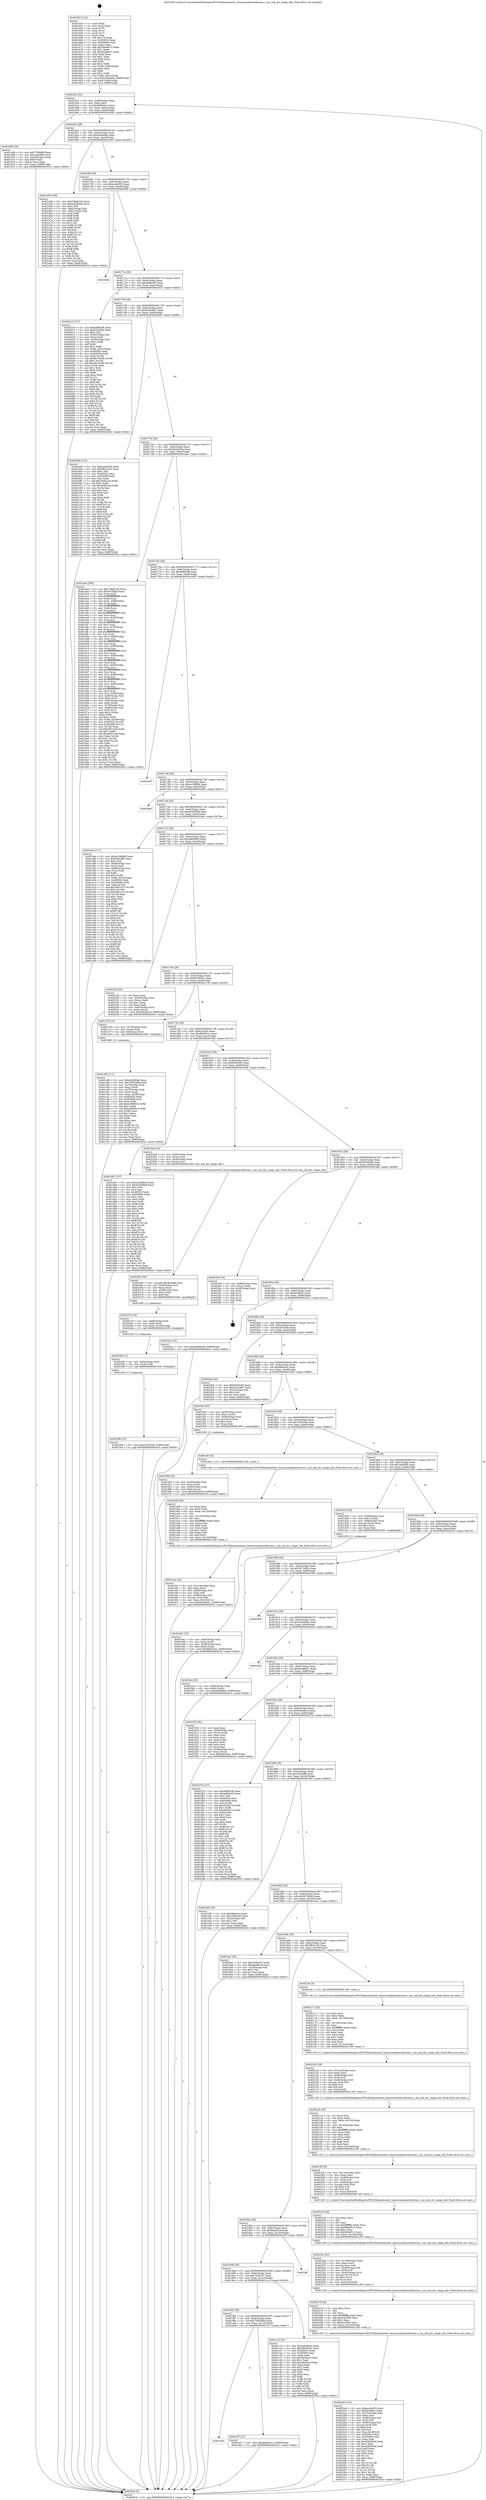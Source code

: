 digraph "0x401650" {
  label = "0x401650 (/mnt/c/Users/mathe/Desktop/tcc/POCII/binaries/extr_linuxsoundaoacodecstas.c_tas_snd_drc_range_info_Final-ollvm.out::main(0))"
  labelloc = "t"
  node[shape=record]

  Entry [label="",width=0.3,height=0.3,shape=circle,fillcolor=black,style=filled]
  "0x4016c2" [label="{
     0x4016c2 [32]\l
     | [instrs]\l
     &nbsp;&nbsp;0x4016c2 \<+6\>: mov -0x88(%rbp),%eax\l
     &nbsp;&nbsp;0x4016c8 \<+2\>: mov %eax,%ecx\l
     &nbsp;&nbsp;0x4016ca \<+6\>: sub $0x9e9b441c,%ecx\l
     &nbsp;&nbsp;0x4016d0 \<+6\>: mov %eax,-0x9c(%rbp)\l
     &nbsp;&nbsp;0x4016d6 \<+6\>: mov %ecx,-0xa0(%rbp)\l
     &nbsp;&nbsp;0x4016dc \<+6\>: je 0000000000401d06 \<main+0x6b6\>\l
  }"]
  "0x401d06" [label="{
     0x401d06 [30]\l
     | [instrs]\l
     &nbsp;&nbsp;0x401d06 \<+5\>: mov $0x77f0f689,%eax\l
     &nbsp;&nbsp;0x401d0b \<+5\>: mov $0x1afa39f0,%ecx\l
     &nbsp;&nbsp;0x401d10 \<+3\>: mov -0x28(%rbp),%edx\l
     &nbsp;&nbsp;0x401d13 \<+3\>: cmp $0x0,%edx\l
     &nbsp;&nbsp;0x401d16 \<+3\>: cmove %ecx,%eax\l
     &nbsp;&nbsp;0x401d19 \<+6\>: mov %eax,-0x88(%rbp)\l
     &nbsp;&nbsp;0x401d1f \<+5\>: jmp 000000000040261b \<main+0xfcb\>\l
  }"]
  "0x4016e2" [label="{
     0x4016e2 [28]\l
     | [instrs]\l
     &nbsp;&nbsp;0x4016e2 \<+5\>: jmp 00000000004016e7 \<main+0x97\>\l
     &nbsp;&nbsp;0x4016e7 \<+6\>: mov -0x9c(%rbp),%eax\l
     &nbsp;&nbsp;0x4016ed \<+5\>: sub $0xa39aa6de,%eax\l
     &nbsp;&nbsp;0x4016f2 \<+6\>: mov %eax,-0xa4(%rbp)\l
     &nbsp;&nbsp;0x4016f8 \<+6\>: je 0000000000401a50 \<main+0x400\>\l
  }"]
  Exit [label="",width=0.3,height=0.3,shape=circle,fillcolor=black,style=filled,peripheries=2]
  "0x401a50" [label="{
     0x401a50 [106]\l
     | [instrs]\l
     &nbsp;&nbsp;0x401a50 \<+5\>: mov $0x758db1d2,%eax\l
     &nbsp;&nbsp;0x401a55 \<+5\>: mov $0xb43dd3ba,%ecx\l
     &nbsp;&nbsp;0x401a5a \<+2\>: mov $0x1,%dl\l
     &nbsp;&nbsp;0x401a5c \<+7\>: mov -0x82(%rbp),%sil\l
     &nbsp;&nbsp;0x401a63 \<+7\>: mov -0x81(%rbp),%dil\l
     &nbsp;&nbsp;0x401a6a \<+3\>: mov %sil,%r8b\l
     &nbsp;&nbsp;0x401a6d \<+4\>: xor $0xff,%r8b\l
     &nbsp;&nbsp;0x401a71 \<+3\>: mov %dil,%r9b\l
     &nbsp;&nbsp;0x401a74 \<+4\>: xor $0xff,%r9b\l
     &nbsp;&nbsp;0x401a78 \<+3\>: xor $0x1,%dl\l
     &nbsp;&nbsp;0x401a7b \<+3\>: mov %r8b,%r10b\l
     &nbsp;&nbsp;0x401a7e \<+4\>: and $0xff,%r10b\l
     &nbsp;&nbsp;0x401a82 \<+3\>: and %dl,%sil\l
     &nbsp;&nbsp;0x401a85 \<+3\>: mov %r9b,%r11b\l
     &nbsp;&nbsp;0x401a88 \<+4\>: and $0xff,%r11b\l
     &nbsp;&nbsp;0x401a8c \<+3\>: and %dl,%dil\l
     &nbsp;&nbsp;0x401a8f \<+3\>: or %sil,%r10b\l
     &nbsp;&nbsp;0x401a92 \<+3\>: or %dil,%r11b\l
     &nbsp;&nbsp;0x401a95 \<+3\>: xor %r11b,%r10b\l
     &nbsp;&nbsp;0x401a98 \<+3\>: or %r9b,%r8b\l
     &nbsp;&nbsp;0x401a9b \<+4\>: xor $0xff,%r8b\l
     &nbsp;&nbsp;0x401a9f \<+3\>: or $0x1,%dl\l
     &nbsp;&nbsp;0x401aa2 \<+3\>: and %dl,%r8b\l
     &nbsp;&nbsp;0x401aa5 \<+3\>: or %r8b,%r10b\l
     &nbsp;&nbsp;0x401aa8 \<+4\>: test $0x1,%r10b\l
     &nbsp;&nbsp;0x401aac \<+3\>: cmovne %ecx,%eax\l
     &nbsp;&nbsp;0x401aaf \<+6\>: mov %eax,-0x88(%rbp)\l
     &nbsp;&nbsp;0x401ab5 \<+5\>: jmp 000000000040261b \<main+0xfcb\>\l
  }"]
  "0x4016fe" [label="{
     0x4016fe [28]\l
     | [instrs]\l
     &nbsp;&nbsp;0x4016fe \<+5\>: jmp 0000000000401703 \<main+0xb3\>\l
     &nbsp;&nbsp;0x401703 \<+6\>: mov -0x9c(%rbp),%eax\l
     &nbsp;&nbsp;0x401709 \<+5\>: sub $0xaca0e525,%eax\l
     &nbsp;&nbsp;0x40170e \<+6\>: mov %eax,-0xa8(%rbp)\l
     &nbsp;&nbsp;0x401714 \<+6\>: je 00000000004024b8 \<main+0xe68\>\l
  }"]
  "0x40261b" [label="{
     0x40261b [5]\l
     | [instrs]\l
     &nbsp;&nbsp;0x40261b \<+5\>: jmp 00000000004016c2 \<main+0x72\>\l
  }"]
  "0x401650" [label="{
     0x401650 [114]\l
     | [instrs]\l
     &nbsp;&nbsp;0x401650 \<+1\>: push %rbp\l
     &nbsp;&nbsp;0x401651 \<+3\>: mov %rsp,%rbp\l
     &nbsp;&nbsp;0x401654 \<+2\>: push %r15\l
     &nbsp;&nbsp;0x401656 \<+2\>: push %r14\l
     &nbsp;&nbsp;0x401658 \<+2\>: push %r12\l
     &nbsp;&nbsp;0x40165a \<+1\>: push %rbx\l
     &nbsp;&nbsp;0x40165b \<+7\>: sub $0x170,%rsp\l
     &nbsp;&nbsp;0x401662 \<+7\>: mov 0x40505c,%eax\l
     &nbsp;&nbsp;0x401669 \<+7\>: mov 0x405060,%ecx\l
     &nbsp;&nbsp;0x401670 \<+2\>: mov %eax,%edx\l
     &nbsp;&nbsp;0x401672 \<+6\>: add $0x26ee6673,%edx\l
     &nbsp;&nbsp;0x401678 \<+3\>: sub $0x1,%edx\l
     &nbsp;&nbsp;0x40167b \<+6\>: sub $0x26ee6673,%edx\l
     &nbsp;&nbsp;0x401681 \<+3\>: imul %edx,%eax\l
     &nbsp;&nbsp;0x401684 \<+3\>: and $0x1,%eax\l
     &nbsp;&nbsp;0x401687 \<+3\>: cmp $0x0,%eax\l
     &nbsp;&nbsp;0x40168a \<+4\>: sete %r8b\l
     &nbsp;&nbsp;0x40168e \<+4\>: and $0x1,%r8b\l
     &nbsp;&nbsp;0x401692 \<+7\>: mov %r8b,-0x82(%rbp)\l
     &nbsp;&nbsp;0x401699 \<+3\>: cmp $0xa,%ecx\l
     &nbsp;&nbsp;0x40169c \<+4\>: setl %r8b\l
     &nbsp;&nbsp;0x4016a0 \<+4\>: and $0x1,%r8b\l
     &nbsp;&nbsp;0x4016a4 \<+7\>: mov %r8b,-0x81(%rbp)\l
     &nbsp;&nbsp;0x4016ab \<+10\>: movl $0xa39aa6de,-0x88(%rbp)\l
     &nbsp;&nbsp;0x4016b5 \<+6\>: mov %edi,-0x8c(%rbp)\l
     &nbsp;&nbsp;0x4016bb \<+7\>: mov %rsi,-0x98(%rbp)\l
  }"]
  "0x40239b" [label="{
     0x40239b [15]\l
     | [instrs]\l
     &nbsp;&nbsp;0x40239b \<+10\>: movl $0x1bcf2526,-0x88(%rbp)\l
     &nbsp;&nbsp;0x4023a5 \<+5\>: jmp 000000000040261b \<main+0xfcb\>\l
  }"]
  "0x4024b8" [label="{
     0x4024b8\l
  }", style=dashed]
  "0x40171a" [label="{
     0x40171a [28]\l
     | [instrs]\l
     &nbsp;&nbsp;0x40171a \<+5\>: jmp 000000000040171f \<main+0xcf\>\l
     &nbsp;&nbsp;0x40171f \<+6\>: mov -0x9c(%rbp),%eax\l
     &nbsp;&nbsp;0x401725 \<+5\>: sub $0xafd9ac95,%eax\l
     &nbsp;&nbsp;0x40172a \<+6\>: mov %eax,-0xac(%rbp)\l
     &nbsp;&nbsp;0x401730 \<+6\>: je 0000000000402010 \<main+0x9c0\>\l
  }"]
  "0x40238f" [label="{
     0x40238f [12]\l
     | [instrs]\l
     &nbsp;&nbsp;0x40238f \<+4\>: mov -0x48(%rbp),%rdi\l
     &nbsp;&nbsp;0x402393 \<+3\>: mov (%rdi),%rdi\l
     &nbsp;&nbsp;0x402396 \<+5\>: call 0000000000401030 \<free@plt\>\l
     | [calls]\l
     &nbsp;&nbsp;0x401030 \{1\} (unknown)\l
  }"]
  "0x402010" [label="{
     0x402010 [171]\l
     | [instrs]\l
     &nbsp;&nbsp;0x402010 \<+5\>: mov $0xbef802f6,%eax\l
     &nbsp;&nbsp;0x402015 \<+5\>: mov $0x2d1634e,%ecx\l
     &nbsp;&nbsp;0x40201a \<+2\>: mov $0x1,%dl\l
     &nbsp;&nbsp;0x40201c \<+4\>: mov -0x40(%rbp),%rsi\l
     &nbsp;&nbsp;0x402020 \<+2\>: mov (%rsi),%edi\l
     &nbsp;&nbsp;0x402022 \<+4\>: mov -0x50(%rbp),%rsi\l
     &nbsp;&nbsp;0x402026 \<+2\>: cmp (%rsi),%edi\l
     &nbsp;&nbsp;0x402028 \<+4\>: setl %r8b\l
     &nbsp;&nbsp;0x40202c \<+4\>: and $0x1,%r8b\l
     &nbsp;&nbsp;0x402030 \<+4\>: mov %r8b,-0x21(%rbp)\l
     &nbsp;&nbsp;0x402034 \<+7\>: mov 0x40505c,%edi\l
     &nbsp;&nbsp;0x40203b \<+8\>: mov 0x405060,%r9d\l
     &nbsp;&nbsp;0x402043 \<+3\>: mov %edi,%r10d\l
     &nbsp;&nbsp;0x402046 \<+7\>: sub $0xe8c78c68,%r10d\l
     &nbsp;&nbsp;0x40204d \<+4\>: sub $0x1,%r10d\l
     &nbsp;&nbsp;0x402051 \<+7\>: add $0xe8c78c68,%r10d\l
     &nbsp;&nbsp;0x402058 \<+4\>: imul %r10d,%edi\l
     &nbsp;&nbsp;0x40205c \<+3\>: and $0x1,%edi\l
     &nbsp;&nbsp;0x40205f \<+3\>: cmp $0x0,%edi\l
     &nbsp;&nbsp;0x402062 \<+4\>: sete %r8b\l
     &nbsp;&nbsp;0x402066 \<+4\>: cmp $0xa,%r9d\l
     &nbsp;&nbsp;0x40206a \<+4\>: setl %r11b\l
     &nbsp;&nbsp;0x40206e \<+3\>: mov %r8b,%bl\l
     &nbsp;&nbsp;0x402071 \<+3\>: xor $0xff,%bl\l
     &nbsp;&nbsp;0x402074 \<+3\>: mov %r11b,%r14b\l
     &nbsp;&nbsp;0x402077 \<+4\>: xor $0xff,%r14b\l
     &nbsp;&nbsp;0x40207b \<+3\>: xor $0x0,%dl\l
     &nbsp;&nbsp;0x40207e \<+3\>: mov %bl,%r15b\l
     &nbsp;&nbsp;0x402081 \<+4\>: and $0x0,%r15b\l
     &nbsp;&nbsp;0x402085 \<+3\>: and %dl,%r8b\l
     &nbsp;&nbsp;0x402088 \<+3\>: mov %r14b,%r12b\l
     &nbsp;&nbsp;0x40208b \<+4\>: and $0x0,%r12b\l
     &nbsp;&nbsp;0x40208f \<+3\>: and %dl,%r11b\l
     &nbsp;&nbsp;0x402092 \<+3\>: or %r8b,%r15b\l
     &nbsp;&nbsp;0x402095 \<+3\>: or %r11b,%r12b\l
     &nbsp;&nbsp;0x402098 \<+3\>: xor %r12b,%r15b\l
     &nbsp;&nbsp;0x40209b \<+3\>: or %r14b,%bl\l
     &nbsp;&nbsp;0x40209e \<+3\>: xor $0xff,%bl\l
     &nbsp;&nbsp;0x4020a1 \<+3\>: or $0x0,%dl\l
     &nbsp;&nbsp;0x4020a4 \<+2\>: and %dl,%bl\l
     &nbsp;&nbsp;0x4020a6 \<+3\>: or %bl,%r15b\l
     &nbsp;&nbsp;0x4020a9 \<+4\>: test $0x1,%r15b\l
     &nbsp;&nbsp;0x4020ad \<+3\>: cmovne %ecx,%eax\l
     &nbsp;&nbsp;0x4020b0 \<+6\>: mov %eax,-0x88(%rbp)\l
     &nbsp;&nbsp;0x4020b6 \<+5\>: jmp 000000000040261b \<main+0xfcb\>\l
  }"]
  "0x401736" [label="{
     0x401736 [28]\l
     | [instrs]\l
     &nbsp;&nbsp;0x401736 \<+5\>: jmp 000000000040173b \<main+0xeb\>\l
     &nbsp;&nbsp;0x40173b \<+6\>: mov -0x9c(%rbp),%eax\l
     &nbsp;&nbsp;0x401741 \<+5\>: sub $0xb22438e7,%eax\l
     &nbsp;&nbsp;0x401746 \<+6\>: mov %eax,-0xb0(%rbp)\l
     &nbsp;&nbsp;0x40174c \<+6\>: je 00000000004020d9 \<main+0xa89\>\l
  }"]
  "0x40237d" [label="{
     0x40237d [18]\l
     | [instrs]\l
     &nbsp;&nbsp;0x40237d \<+4\>: mov -0x60(%rbp),%rdi\l
     &nbsp;&nbsp;0x402381 \<+3\>: mov (%rdi),%rdi\l
     &nbsp;&nbsp;0x402384 \<+6\>: mov %eax,-0x140(%rbp)\l
     &nbsp;&nbsp;0x40238a \<+5\>: call 0000000000401030 \<free@plt\>\l
     | [calls]\l
     &nbsp;&nbsp;0x401030 \{1\} (unknown)\l
  }"]
  "0x4020d9" [label="{
     0x4020d9 [147]\l
     | [instrs]\l
     &nbsp;&nbsp;0x4020d9 \<+5\>: mov $0xaca0e525,%eax\l
     &nbsp;&nbsp;0x4020de \<+5\>: mov $0x5fb3c1b5,%ecx\l
     &nbsp;&nbsp;0x4020e3 \<+2\>: mov $0x1,%dl\l
     &nbsp;&nbsp;0x4020e5 \<+7\>: mov 0x40505c,%esi\l
     &nbsp;&nbsp;0x4020ec \<+7\>: mov 0x405060,%edi\l
     &nbsp;&nbsp;0x4020f3 \<+3\>: mov %esi,%r8d\l
     &nbsp;&nbsp;0x4020f6 \<+7\>: add $0x365fa1da,%r8d\l
     &nbsp;&nbsp;0x4020fd \<+4\>: sub $0x1,%r8d\l
     &nbsp;&nbsp;0x402101 \<+7\>: sub $0x365fa1da,%r8d\l
     &nbsp;&nbsp;0x402108 \<+4\>: imul %r8d,%esi\l
     &nbsp;&nbsp;0x40210c \<+3\>: and $0x1,%esi\l
     &nbsp;&nbsp;0x40210f \<+3\>: cmp $0x0,%esi\l
     &nbsp;&nbsp;0x402112 \<+4\>: sete %r9b\l
     &nbsp;&nbsp;0x402116 \<+3\>: cmp $0xa,%edi\l
     &nbsp;&nbsp;0x402119 \<+4\>: setl %r10b\l
     &nbsp;&nbsp;0x40211d \<+3\>: mov %r9b,%r11b\l
     &nbsp;&nbsp;0x402120 \<+4\>: xor $0xff,%r11b\l
     &nbsp;&nbsp;0x402124 \<+3\>: mov %r10b,%bl\l
     &nbsp;&nbsp;0x402127 \<+3\>: xor $0xff,%bl\l
     &nbsp;&nbsp;0x40212a \<+3\>: xor $0x0,%dl\l
     &nbsp;&nbsp;0x40212d \<+3\>: mov %r11b,%r14b\l
     &nbsp;&nbsp;0x402130 \<+4\>: and $0x0,%r14b\l
     &nbsp;&nbsp;0x402134 \<+3\>: and %dl,%r9b\l
     &nbsp;&nbsp;0x402137 \<+3\>: mov %bl,%r15b\l
     &nbsp;&nbsp;0x40213a \<+4\>: and $0x0,%r15b\l
     &nbsp;&nbsp;0x40213e \<+3\>: and %dl,%r10b\l
     &nbsp;&nbsp;0x402141 \<+3\>: or %r9b,%r14b\l
     &nbsp;&nbsp;0x402144 \<+3\>: or %r10b,%r15b\l
     &nbsp;&nbsp;0x402147 \<+3\>: xor %r15b,%r14b\l
     &nbsp;&nbsp;0x40214a \<+3\>: or %bl,%r11b\l
     &nbsp;&nbsp;0x40214d \<+4\>: xor $0xff,%r11b\l
     &nbsp;&nbsp;0x402151 \<+3\>: or $0x0,%dl\l
     &nbsp;&nbsp;0x402154 \<+3\>: and %dl,%r11b\l
     &nbsp;&nbsp;0x402157 \<+3\>: or %r11b,%r14b\l
     &nbsp;&nbsp;0x40215a \<+4\>: test $0x1,%r14b\l
     &nbsp;&nbsp;0x40215e \<+3\>: cmovne %ecx,%eax\l
     &nbsp;&nbsp;0x402161 \<+6\>: mov %eax,-0x88(%rbp)\l
     &nbsp;&nbsp;0x402167 \<+5\>: jmp 000000000040261b \<main+0xfcb\>\l
  }"]
  "0x401752" [label="{
     0x401752 [28]\l
     | [instrs]\l
     &nbsp;&nbsp;0x401752 \<+5\>: jmp 0000000000401757 \<main+0x107\>\l
     &nbsp;&nbsp;0x401757 \<+6\>: mov -0x9c(%rbp),%eax\l
     &nbsp;&nbsp;0x40175d \<+5\>: sub $0xb43dd3ba,%eax\l
     &nbsp;&nbsp;0x401762 \<+6\>: mov %eax,-0xb4(%rbp)\l
     &nbsp;&nbsp;0x401768 \<+6\>: je 0000000000401aba \<main+0x46a\>\l
  }"]
  "0x402360" [label="{
     0x402360 [29]\l
     | [instrs]\l
     &nbsp;&nbsp;0x402360 \<+10\>: movabs $0x4030b6,%rdi\l
     &nbsp;&nbsp;0x40236a \<+4\>: mov -0x38(%rbp),%rsi\l
     &nbsp;&nbsp;0x40236e \<+2\>: mov %eax,(%rsi)\l
     &nbsp;&nbsp;0x402370 \<+4\>: mov -0x38(%rbp),%rsi\l
     &nbsp;&nbsp;0x402374 \<+2\>: mov (%rsi),%esi\l
     &nbsp;&nbsp;0x402376 \<+2\>: mov $0x0,%al\l
     &nbsp;&nbsp;0x402378 \<+5\>: call 0000000000401040 \<printf@plt\>\l
     | [calls]\l
     &nbsp;&nbsp;0x401040 \{1\} (unknown)\l
  }"]
  "0x401aba" [label="{
     0x401aba [295]\l
     | [instrs]\l
     &nbsp;&nbsp;0x401aba \<+5\>: mov $0x758db1d2,%eax\l
     &nbsp;&nbsp;0x401abf \<+5\>: mov $0x5672fbeb,%ecx\l
     &nbsp;&nbsp;0x401ac4 \<+3\>: mov %rsp,%rdx\l
     &nbsp;&nbsp;0x401ac7 \<+4\>: add $0xfffffffffffffff0,%rdx\l
     &nbsp;&nbsp;0x401acb \<+3\>: mov %rdx,%rsp\l
     &nbsp;&nbsp;0x401ace \<+4\>: mov %rdx,-0x80(%rbp)\l
     &nbsp;&nbsp;0x401ad2 \<+3\>: mov %rsp,%rdx\l
     &nbsp;&nbsp;0x401ad5 \<+4\>: add $0xfffffffffffffff0,%rdx\l
     &nbsp;&nbsp;0x401ad9 \<+3\>: mov %rdx,%rsp\l
     &nbsp;&nbsp;0x401adc \<+3\>: mov %rsp,%rsi\l
     &nbsp;&nbsp;0x401adf \<+4\>: add $0xfffffffffffffff0,%rsi\l
     &nbsp;&nbsp;0x401ae3 \<+3\>: mov %rsi,%rsp\l
     &nbsp;&nbsp;0x401ae6 \<+4\>: mov %rsi,-0x78(%rbp)\l
     &nbsp;&nbsp;0x401aea \<+3\>: mov %rsp,%rsi\l
     &nbsp;&nbsp;0x401aed \<+4\>: add $0xfffffffffffffff0,%rsi\l
     &nbsp;&nbsp;0x401af1 \<+3\>: mov %rsi,%rsp\l
     &nbsp;&nbsp;0x401af4 \<+4\>: mov %rsi,-0x70(%rbp)\l
     &nbsp;&nbsp;0x401af8 \<+3\>: mov %rsp,%rsi\l
     &nbsp;&nbsp;0x401afb \<+4\>: add $0xfffffffffffffff0,%rsi\l
     &nbsp;&nbsp;0x401aff \<+3\>: mov %rsi,%rsp\l
     &nbsp;&nbsp;0x401b02 \<+4\>: mov %rsi,-0x68(%rbp)\l
     &nbsp;&nbsp;0x401b06 \<+3\>: mov %rsp,%rsi\l
     &nbsp;&nbsp;0x401b09 \<+4\>: add $0xfffffffffffffff0,%rsi\l
     &nbsp;&nbsp;0x401b0d \<+3\>: mov %rsi,%rsp\l
     &nbsp;&nbsp;0x401b10 \<+4\>: mov %rsi,-0x60(%rbp)\l
     &nbsp;&nbsp;0x401b14 \<+3\>: mov %rsp,%rsi\l
     &nbsp;&nbsp;0x401b17 \<+4\>: add $0xfffffffffffffff0,%rsi\l
     &nbsp;&nbsp;0x401b1b \<+3\>: mov %rsi,%rsp\l
     &nbsp;&nbsp;0x401b1e \<+4\>: mov %rsi,-0x58(%rbp)\l
     &nbsp;&nbsp;0x401b22 \<+3\>: mov %rsp,%rsi\l
     &nbsp;&nbsp;0x401b25 \<+4\>: add $0xfffffffffffffff0,%rsi\l
     &nbsp;&nbsp;0x401b29 \<+3\>: mov %rsi,%rsp\l
     &nbsp;&nbsp;0x401b2c \<+4\>: mov %rsi,-0x50(%rbp)\l
     &nbsp;&nbsp;0x401b30 \<+3\>: mov %rsp,%rsi\l
     &nbsp;&nbsp;0x401b33 \<+4\>: add $0xfffffffffffffff0,%rsi\l
     &nbsp;&nbsp;0x401b37 \<+3\>: mov %rsi,%rsp\l
     &nbsp;&nbsp;0x401b3a \<+4\>: mov %rsi,-0x48(%rbp)\l
     &nbsp;&nbsp;0x401b3e \<+3\>: mov %rsp,%rsi\l
     &nbsp;&nbsp;0x401b41 \<+4\>: add $0xfffffffffffffff0,%rsi\l
     &nbsp;&nbsp;0x401b45 \<+3\>: mov %rsi,%rsp\l
     &nbsp;&nbsp;0x401b48 \<+4\>: mov %rsi,-0x40(%rbp)\l
     &nbsp;&nbsp;0x401b4c \<+3\>: mov %rsp,%rsi\l
     &nbsp;&nbsp;0x401b4f \<+4\>: add $0xfffffffffffffff0,%rsi\l
     &nbsp;&nbsp;0x401b53 \<+3\>: mov %rsi,%rsp\l
     &nbsp;&nbsp;0x401b56 \<+4\>: mov %rsi,-0x38(%rbp)\l
     &nbsp;&nbsp;0x401b5a \<+4\>: mov -0x80(%rbp),%rsi\l
     &nbsp;&nbsp;0x401b5e \<+6\>: movl $0x0,(%rsi)\l
     &nbsp;&nbsp;0x401b64 \<+6\>: mov -0x8c(%rbp),%edi\l
     &nbsp;&nbsp;0x401b6a \<+2\>: mov %edi,(%rdx)\l
     &nbsp;&nbsp;0x401b6c \<+4\>: mov -0x78(%rbp),%rsi\l
     &nbsp;&nbsp;0x401b70 \<+7\>: mov -0x98(%rbp),%r8\l
     &nbsp;&nbsp;0x401b77 \<+3\>: mov %r8,(%rsi)\l
     &nbsp;&nbsp;0x401b7a \<+3\>: cmpl $0x2,(%rdx)\l
     &nbsp;&nbsp;0x401b7d \<+4\>: setne %r9b\l
     &nbsp;&nbsp;0x401b81 \<+4\>: and $0x1,%r9b\l
     &nbsp;&nbsp;0x401b85 \<+4\>: mov %r9b,-0x29(%rbp)\l
     &nbsp;&nbsp;0x401b89 \<+8\>: mov 0x40505c,%r10d\l
     &nbsp;&nbsp;0x401b91 \<+8\>: mov 0x405060,%r11d\l
     &nbsp;&nbsp;0x401b99 \<+3\>: mov %r10d,%ebx\l
     &nbsp;&nbsp;0x401b9c \<+6\>: sub $0xef921ea8,%ebx\l
     &nbsp;&nbsp;0x401ba2 \<+3\>: sub $0x1,%ebx\l
     &nbsp;&nbsp;0x401ba5 \<+6\>: add $0xef921ea8,%ebx\l
     &nbsp;&nbsp;0x401bab \<+4\>: imul %ebx,%r10d\l
     &nbsp;&nbsp;0x401baf \<+4\>: and $0x1,%r10d\l
     &nbsp;&nbsp;0x401bb3 \<+4\>: cmp $0x0,%r10d\l
     &nbsp;&nbsp;0x401bb7 \<+4\>: sete %r9b\l
     &nbsp;&nbsp;0x401bbb \<+4\>: cmp $0xa,%r11d\l
     &nbsp;&nbsp;0x401bbf \<+4\>: setl %r14b\l
     &nbsp;&nbsp;0x401bc3 \<+3\>: mov %r9b,%r15b\l
     &nbsp;&nbsp;0x401bc6 \<+3\>: and %r14b,%r15b\l
     &nbsp;&nbsp;0x401bc9 \<+3\>: xor %r14b,%r9b\l
     &nbsp;&nbsp;0x401bcc \<+3\>: or %r9b,%r15b\l
     &nbsp;&nbsp;0x401bcf \<+4\>: test $0x1,%r15b\l
     &nbsp;&nbsp;0x401bd3 \<+3\>: cmovne %ecx,%eax\l
     &nbsp;&nbsp;0x401bd6 \<+6\>: mov %eax,-0x88(%rbp)\l
     &nbsp;&nbsp;0x401bdc \<+5\>: jmp 000000000040261b \<main+0xfcb\>\l
  }"]
  "0x40176e" [label="{
     0x40176e [28]\l
     | [instrs]\l
     &nbsp;&nbsp;0x40176e \<+5\>: jmp 0000000000401773 \<main+0x123\>\l
     &nbsp;&nbsp;0x401773 \<+6\>: mov -0x9c(%rbp),%eax\l
     &nbsp;&nbsp;0x401779 \<+5\>: sub $0xbef802f6,%eax\l
     &nbsp;&nbsp;0x40177e \<+6\>: mov %eax,-0xb8(%rbp)\l
     &nbsp;&nbsp;0x401784 \<+6\>: je 0000000000402493 \<main+0xe43\>\l
  }"]
  "0x4022a0" [label="{
     0x4022a0 [124]\l
     | [instrs]\l
     &nbsp;&nbsp;0x4022a0 \<+5\>: mov $0xaca0e525,%ecx\l
     &nbsp;&nbsp;0x4022a5 \<+5\>: mov $0xfecb8fe2,%edx\l
     &nbsp;&nbsp;0x4022aa \<+6\>: mov -0x13c(%rbp),%esi\l
     &nbsp;&nbsp;0x4022b0 \<+3\>: imul %eax,%esi\l
     &nbsp;&nbsp;0x4022b3 \<+4\>: mov -0x48(%rbp),%r8\l
     &nbsp;&nbsp;0x4022b7 \<+3\>: mov (%r8),%r8\l
     &nbsp;&nbsp;0x4022ba \<+4\>: mov -0x40(%rbp),%r9\l
     &nbsp;&nbsp;0x4022be \<+3\>: movslq (%r9),%r9\l
     &nbsp;&nbsp;0x4022c1 \<+4\>: shl $0x5,%r9\l
     &nbsp;&nbsp;0x4022c5 \<+3\>: add %r9,%r8\l
     &nbsp;&nbsp;0x4022c8 \<+4\>: mov %esi,0x18(%r8)\l
     &nbsp;&nbsp;0x4022cc \<+7\>: mov 0x40505c,%eax\l
     &nbsp;&nbsp;0x4022d3 \<+7\>: mov 0x405060,%esi\l
     &nbsp;&nbsp;0x4022da \<+2\>: mov %eax,%edi\l
     &nbsp;&nbsp;0x4022dc \<+6\>: add $0xd2b563dd,%edi\l
     &nbsp;&nbsp;0x4022e2 \<+3\>: sub $0x1,%edi\l
     &nbsp;&nbsp;0x4022e5 \<+6\>: sub $0xd2b563dd,%edi\l
     &nbsp;&nbsp;0x4022eb \<+3\>: imul %edi,%eax\l
     &nbsp;&nbsp;0x4022ee \<+3\>: and $0x1,%eax\l
     &nbsp;&nbsp;0x4022f1 \<+3\>: cmp $0x0,%eax\l
     &nbsp;&nbsp;0x4022f4 \<+4\>: sete %r11b\l
     &nbsp;&nbsp;0x4022f8 \<+3\>: cmp $0xa,%esi\l
     &nbsp;&nbsp;0x4022fb \<+3\>: setl %bl\l
     &nbsp;&nbsp;0x4022fe \<+3\>: mov %r11b,%r14b\l
     &nbsp;&nbsp;0x402301 \<+3\>: and %bl,%r14b\l
     &nbsp;&nbsp;0x402304 \<+3\>: xor %bl,%r11b\l
     &nbsp;&nbsp;0x402307 \<+3\>: or %r11b,%r14b\l
     &nbsp;&nbsp;0x40230a \<+4\>: test $0x1,%r14b\l
     &nbsp;&nbsp;0x40230e \<+3\>: cmovne %edx,%ecx\l
     &nbsp;&nbsp;0x402311 \<+6\>: mov %ecx,-0x88(%rbp)\l
     &nbsp;&nbsp;0x402317 \<+5\>: jmp 000000000040261b \<main+0xfcb\>\l
  }"]
  "0x402278" [label="{
     0x402278 [40]\l
     | [instrs]\l
     &nbsp;&nbsp;0x402278 \<+5\>: mov $0x2,%ecx\l
     &nbsp;&nbsp;0x40227d \<+1\>: cltd\l
     &nbsp;&nbsp;0x40227e \<+2\>: idiv %ecx\l
     &nbsp;&nbsp;0x402280 \<+6\>: imul $0xfffffffe,%edx,%ecx\l
     &nbsp;&nbsp;0x402286 \<+6\>: add $0xdca3509,%ecx\l
     &nbsp;&nbsp;0x40228c \<+3\>: add $0x1,%ecx\l
     &nbsp;&nbsp;0x40228f \<+6\>: sub $0xdca3509,%ecx\l
     &nbsp;&nbsp;0x402295 \<+6\>: mov %ecx,-0x13c(%rbp)\l
     &nbsp;&nbsp;0x40229b \<+5\>: call 0000000000401160 \<next_i\>\l
     | [calls]\l
     &nbsp;&nbsp;0x401160 \{1\} (/mnt/c/Users/mathe/Desktop/tcc/POCII/binaries/extr_linuxsoundaoacodecstas.c_tas_snd_drc_range_info_Final-ollvm.out::next_i)\l
  }"]
  "0x402493" [label="{
     0x402493\l
  }", style=dashed]
  "0x40178a" [label="{
     0x40178a [28]\l
     | [instrs]\l
     &nbsp;&nbsp;0x40178a \<+5\>: jmp 000000000040178f \<main+0x13f\>\l
     &nbsp;&nbsp;0x40178f \<+6\>: mov -0x9c(%rbp),%eax\l
     &nbsp;&nbsp;0x401795 \<+5\>: sub $0xca1988d6,%eax\l
     &nbsp;&nbsp;0x40179a \<+6\>: mov %eax,-0xbc(%rbp)\l
     &nbsp;&nbsp;0x4017a0 \<+6\>: je 000000000040246e \<main+0xe1e\>\l
  }"]
  "0x40224e" [label="{
     0x40224e [42]\l
     | [instrs]\l
     &nbsp;&nbsp;0x40224e \<+6\>: mov -0x138(%rbp),%ecx\l
     &nbsp;&nbsp;0x402254 \<+3\>: imul %eax,%ecx\l
     &nbsp;&nbsp;0x402257 \<+3\>: movslq %ecx,%r8\l
     &nbsp;&nbsp;0x40225a \<+4\>: mov -0x48(%rbp),%r9\l
     &nbsp;&nbsp;0x40225e \<+3\>: mov (%r9),%r9\l
     &nbsp;&nbsp;0x402261 \<+4\>: mov -0x40(%rbp),%r10\l
     &nbsp;&nbsp;0x402265 \<+3\>: movslq (%r10),%r10\l
     &nbsp;&nbsp;0x402268 \<+4\>: shl $0x5,%r10\l
     &nbsp;&nbsp;0x40226c \<+3\>: add %r10,%r9\l
     &nbsp;&nbsp;0x40226f \<+4\>: mov %r8,0x10(%r9)\l
     &nbsp;&nbsp;0x402273 \<+5\>: call 0000000000401160 \<next_i\>\l
     | [calls]\l
     &nbsp;&nbsp;0x401160 \{1\} (/mnt/c/Users/mathe/Desktop/tcc/POCII/binaries/extr_linuxsoundaoacodecstas.c_tas_snd_drc_range_info_Final-ollvm.out::next_i)\l
  }"]
  "0x40246e" [label="{
     0x40246e\l
  }", style=dashed]
  "0x4017a6" [label="{
     0x4017a6 [28]\l
     | [instrs]\l
     &nbsp;&nbsp;0x4017a6 \<+5\>: jmp 00000000004017ab \<main+0x15b\>\l
     &nbsp;&nbsp;0x4017ab \<+6\>: mov -0x9c(%rbp),%eax\l
     &nbsp;&nbsp;0x4017b1 \<+5\>: sub $0xd24599e8,%eax\l
     &nbsp;&nbsp;0x4017b6 \<+6\>: mov %eax,-0xc0(%rbp)\l
     &nbsp;&nbsp;0x4017bc \<+6\>: je 0000000000401dea \<main+0x79a\>\l
  }"]
  "0x402226" [label="{
     0x402226 [40]\l
     | [instrs]\l
     &nbsp;&nbsp;0x402226 \<+5\>: mov $0x2,%ecx\l
     &nbsp;&nbsp;0x40222b \<+1\>: cltd\l
     &nbsp;&nbsp;0x40222c \<+2\>: idiv %ecx\l
     &nbsp;&nbsp;0x40222e \<+6\>: imul $0xfffffffe,%edx,%ecx\l
     &nbsp;&nbsp;0x402234 \<+6\>: sub $0x860af312,%ecx\l
     &nbsp;&nbsp;0x40223a \<+3\>: add $0x1,%ecx\l
     &nbsp;&nbsp;0x40223d \<+6\>: add $0x860af312,%ecx\l
     &nbsp;&nbsp;0x402243 \<+6\>: mov %ecx,-0x138(%rbp)\l
     &nbsp;&nbsp;0x402249 \<+5\>: call 0000000000401160 \<next_i\>\l
     | [calls]\l
     &nbsp;&nbsp;0x401160 \{1\} (/mnt/c/Users/mathe/Desktop/tcc/POCII/binaries/extr_linuxsoundaoacodecstas.c_tas_snd_drc_range_info_Final-ollvm.out::next_i)\l
  }"]
  "0x401dea" [label="{
     0x401dea [171]\l
     | [instrs]\l
     &nbsp;&nbsp;0x401dea \<+5\>: mov $0xca1988d6,%eax\l
     &nbsp;&nbsp;0x401def \<+5\>: mov $0x55622ff0,%ecx\l
     &nbsp;&nbsp;0x401df4 \<+2\>: mov $0x1,%dl\l
     &nbsp;&nbsp;0x401df6 \<+4\>: mov -0x58(%rbp),%rsi\l
     &nbsp;&nbsp;0x401dfa \<+2\>: mov (%rsi),%edi\l
     &nbsp;&nbsp;0x401dfc \<+4\>: mov -0x68(%rbp),%rsi\l
     &nbsp;&nbsp;0x401e00 \<+2\>: cmp (%rsi),%edi\l
     &nbsp;&nbsp;0x401e02 \<+4\>: setl %r8b\l
     &nbsp;&nbsp;0x401e06 \<+4\>: and $0x1,%r8b\l
     &nbsp;&nbsp;0x401e0a \<+4\>: mov %r8b,-0x22(%rbp)\l
     &nbsp;&nbsp;0x401e0e \<+7\>: mov 0x40505c,%edi\l
     &nbsp;&nbsp;0x401e15 \<+8\>: mov 0x405060,%r9d\l
     &nbsp;&nbsp;0x401e1d \<+3\>: mov %edi,%r10d\l
     &nbsp;&nbsp;0x401e20 \<+7\>: add $0x28f21a75,%r10d\l
     &nbsp;&nbsp;0x401e27 \<+4\>: sub $0x1,%r10d\l
     &nbsp;&nbsp;0x401e2b \<+7\>: sub $0x28f21a75,%r10d\l
     &nbsp;&nbsp;0x401e32 \<+4\>: imul %r10d,%edi\l
     &nbsp;&nbsp;0x401e36 \<+3\>: and $0x1,%edi\l
     &nbsp;&nbsp;0x401e39 \<+3\>: cmp $0x0,%edi\l
     &nbsp;&nbsp;0x401e3c \<+4\>: sete %r8b\l
     &nbsp;&nbsp;0x401e40 \<+4\>: cmp $0xa,%r9d\l
     &nbsp;&nbsp;0x401e44 \<+4\>: setl %r11b\l
     &nbsp;&nbsp;0x401e48 \<+3\>: mov %r8b,%bl\l
     &nbsp;&nbsp;0x401e4b \<+3\>: xor $0xff,%bl\l
     &nbsp;&nbsp;0x401e4e \<+3\>: mov %r11b,%r14b\l
     &nbsp;&nbsp;0x401e51 \<+4\>: xor $0xff,%r14b\l
     &nbsp;&nbsp;0x401e55 \<+3\>: xor $0x0,%dl\l
     &nbsp;&nbsp;0x401e58 \<+3\>: mov %bl,%r15b\l
     &nbsp;&nbsp;0x401e5b \<+4\>: and $0x0,%r15b\l
     &nbsp;&nbsp;0x401e5f \<+3\>: and %dl,%r8b\l
     &nbsp;&nbsp;0x401e62 \<+3\>: mov %r14b,%r12b\l
     &nbsp;&nbsp;0x401e65 \<+4\>: and $0x0,%r12b\l
     &nbsp;&nbsp;0x401e69 \<+3\>: and %dl,%r11b\l
     &nbsp;&nbsp;0x401e6c \<+3\>: or %r8b,%r15b\l
     &nbsp;&nbsp;0x401e6f \<+3\>: or %r11b,%r12b\l
     &nbsp;&nbsp;0x401e72 \<+3\>: xor %r12b,%r15b\l
     &nbsp;&nbsp;0x401e75 \<+3\>: or %r14b,%bl\l
     &nbsp;&nbsp;0x401e78 \<+3\>: xor $0xff,%bl\l
     &nbsp;&nbsp;0x401e7b \<+3\>: or $0x0,%dl\l
     &nbsp;&nbsp;0x401e7e \<+2\>: and %dl,%bl\l
     &nbsp;&nbsp;0x401e80 \<+3\>: or %bl,%r15b\l
     &nbsp;&nbsp;0x401e83 \<+4\>: test $0x1,%r15b\l
     &nbsp;&nbsp;0x401e87 \<+3\>: cmovne %ecx,%eax\l
     &nbsp;&nbsp;0x401e8a \<+6\>: mov %eax,-0x88(%rbp)\l
     &nbsp;&nbsp;0x401e90 \<+5\>: jmp 000000000040261b \<main+0xfcb\>\l
  }"]
  "0x4017c2" [label="{
     0x4017c2 [28]\l
     | [instrs]\l
     &nbsp;&nbsp;0x4017c2 \<+5\>: jmp 00000000004017c7 \<main+0x177\>\l
     &nbsp;&nbsp;0x4017c7 \<+6\>: mov -0x9c(%rbp),%eax\l
     &nbsp;&nbsp;0x4017cd \<+5\>: sub $0xd480d93f,%eax\l
     &nbsp;&nbsp;0x4017d2 \<+6\>: mov %eax,-0xc4(%rbp)\l
     &nbsp;&nbsp;0x4017d8 \<+6\>: je 000000000040232b \<main+0xcdb\>\l
  }"]
  "0x4021ff" [label="{
     0x4021ff [39]\l
     | [instrs]\l
     &nbsp;&nbsp;0x4021ff \<+6\>: mov -0x134(%rbp),%ecx\l
     &nbsp;&nbsp;0x402205 \<+3\>: imul %eax,%ecx\l
     &nbsp;&nbsp;0x402208 \<+4\>: mov -0x48(%rbp),%r8\l
     &nbsp;&nbsp;0x40220c \<+3\>: mov (%r8),%r8\l
     &nbsp;&nbsp;0x40220f \<+4\>: mov -0x40(%rbp),%r9\l
     &nbsp;&nbsp;0x402213 \<+3\>: movslq (%r9),%r9\l
     &nbsp;&nbsp;0x402216 \<+4\>: shl $0x5,%r9\l
     &nbsp;&nbsp;0x40221a \<+3\>: add %r9,%r8\l
     &nbsp;&nbsp;0x40221d \<+4\>: mov %ecx,0x8(%r8)\l
     &nbsp;&nbsp;0x402221 \<+5\>: call 0000000000401160 \<next_i\>\l
     | [calls]\l
     &nbsp;&nbsp;0x401160 \{1\} (/mnt/c/Users/mathe/Desktop/tcc/POCII/binaries/extr_linuxsoundaoacodecstas.c_tas_snd_drc_range_info_Final-ollvm.out::next_i)\l
  }"]
  "0x40232b" [label="{
     0x40232b [34]\l
     | [instrs]\l
     &nbsp;&nbsp;0x40232b \<+2\>: xor %eax,%eax\l
     &nbsp;&nbsp;0x40232d \<+4\>: mov -0x40(%rbp),%rcx\l
     &nbsp;&nbsp;0x402331 \<+2\>: mov (%rcx),%edx\l
     &nbsp;&nbsp;0x402333 \<+3\>: sub $0x1,%eax\l
     &nbsp;&nbsp;0x402336 \<+2\>: sub %eax,%edx\l
     &nbsp;&nbsp;0x402338 \<+4\>: mov -0x40(%rbp),%rcx\l
     &nbsp;&nbsp;0x40233c \<+2\>: mov %edx,(%rcx)\l
     &nbsp;&nbsp;0x40233e \<+10\>: movl $0x50b3ab18,-0x88(%rbp)\l
     &nbsp;&nbsp;0x402348 \<+5\>: jmp 000000000040261b \<main+0xfcb\>\l
  }"]
  "0x4017de" [label="{
     0x4017de [28]\l
     | [instrs]\l
     &nbsp;&nbsp;0x4017de \<+5\>: jmp 00000000004017e3 \<main+0x193\>\l
     &nbsp;&nbsp;0x4017e3 \<+6\>: mov -0x9c(%rbp),%eax\l
     &nbsp;&nbsp;0x4017e9 \<+5\>: sub $0xd95365a1,%eax\l
     &nbsp;&nbsp;0x4017ee \<+6\>: mov %eax,-0xc8(%rbp)\l
     &nbsp;&nbsp;0x4017f4 \<+6\>: je 0000000000401c78 \<main+0x628\>\l
  }"]
  "0x4021cb" [label="{
     0x4021cb [52]\l
     | [instrs]\l
     &nbsp;&nbsp;0x4021cb \<+2\>: xor %ecx,%ecx\l
     &nbsp;&nbsp;0x4021cd \<+5\>: mov $0x2,%edx\l
     &nbsp;&nbsp;0x4021d2 \<+6\>: mov %edx,-0x130(%rbp)\l
     &nbsp;&nbsp;0x4021d8 \<+1\>: cltd\l
     &nbsp;&nbsp;0x4021d9 \<+6\>: mov -0x130(%rbp),%esi\l
     &nbsp;&nbsp;0x4021df \<+2\>: idiv %esi\l
     &nbsp;&nbsp;0x4021e1 \<+6\>: imul $0xfffffffe,%edx,%edx\l
     &nbsp;&nbsp;0x4021e7 \<+2\>: mov %ecx,%edi\l
     &nbsp;&nbsp;0x4021e9 \<+2\>: sub %edx,%edi\l
     &nbsp;&nbsp;0x4021eb \<+2\>: mov %ecx,%edx\l
     &nbsp;&nbsp;0x4021ed \<+3\>: sub $0x1,%edx\l
     &nbsp;&nbsp;0x4021f0 \<+2\>: add %edx,%edi\l
     &nbsp;&nbsp;0x4021f2 \<+2\>: sub %edi,%ecx\l
     &nbsp;&nbsp;0x4021f4 \<+6\>: mov %ecx,-0x134(%rbp)\l
     &nbsp;&nbsp;0x4021fa \<+5\>: call 0000000000401160 \<next_i\>\l
     | [calls]\l
     &nbsp;&nbsp;0x401160 \{1\} (/mnt/c/Users/mathe/Desktop/tcc/POCII/binaries/extr_linuxsoundaoacodecstas.c_tas_snd_drc_range_info_Final-ollvm.out::next_i)\l
  }"]
  "0x401c78" [label="{
     0x401c78 [16]\l
     | [instrs]\l
     &nbsp;&nbsp;0x401c78 \<+4\>: mov -0x78(%rbp),%rax\l
     &nbsp;&nbsp;0x401c7c \<+3\>: mov (%rax),%rax\l
     &nbsp;&nbsp;0x401c7f \<+4\>: mov 0x8(%rax),%rdi\l
     &nbsp;&nbsp;0x401c83 \<+5\>: call 0000000000401060 \<atoi@plt\>\l
     | [calls]\l
     &nbsp;&nbsp;0x401060 \{1\} (unknown)\l
  }"]
  "0x4017fa" [label="{
     0x4017fa [28]\l
     | [instrs]\l
     &nbsp;&nbsp;0x4017fa \<+5\>: jmp 00000000004017ff \<main+0x1af\>\l
     &nbsp;&nbsp;0x4017ff \<+6\>: mov -0x9c(%rbp),%eax\l
     &nbsp;&nbsp;0x401805 \<+5\>: sub $0xdbb03cec,%eax\l
     &nbsp;&nbsp;0x40180a \<+6\>: mov %eax,-0xcc(%rbp)\l
     &nbsp;&nbsp;0x401810 \<+6\>: je 0000000000401d61 \<main+0x711\>\l
  }"]
  "0x4021a5" [label="{
     0x4021a5 [38]\l
     | [instrs]\l
     &nbsp;&nbsp;0x4021a5 \<+6\>: mov -0x12c(%rbp),%ecx\l
     &nbsp;&nbsp;0x4021ab \<+3\>: imul %eax,%ecx\l
     &nbsp;&nbsp;0x4021ae \<+4\>: mov -0x48(%rbp),%r8\l
     &nbsp;&nbsp;0x4021b2 \<+3\>: mov (%r8),%r8\l
     &nbsp;&nbsp;0x4021b5 \<+4\>: mov -0x40(%rbp),%r9\l
     &nbsp;&nbsp;0x4021b9 \<+3\>: movslq (%r9),%r9\l
     &nbsp;&nbsp;0x4021bc \<+4\>: shl $0x5,%r9\l
     &nbsp;&nbsp;0x4021c0 \<+3\>: add %r9,%r8\l
     &nbsp;&nbsp;0x4021c3 \<+3\>: mov %ecx,(%r8)\l
     &nbsp;&nbsp;0x4021c6 \<+5\>: call 0000000000401160 \<next_i\>\l
     | [calls]\l
     &nbsp;&nbsp;0x401160 \{1\} (/mnt/c/Users/mathe/Desktop/tcc/POCII/binaries/extr_linuxsoundaoacodecstas.c_tas_snd_drc_range_info_Final-ollvm.out::next_i)\l
  }"]
  "0x401d61" [label="{
     0x401d61 [137]\l
     | [instrs]\l
     &nbsp;&nbsp;0x401d61 \<+5\>: mov $0xca1988d6,%eax\l
     &nbsp;&nbsp;0x401d66 \<+5\>: mov $0xd24599e8,%ecx\l
     &nbsp;&nbsp;0x401d6b \<+2\>: mov $0x1,%dl\l
     &nbsp;&nbsp;0x401d6d \<+2\>: xor %esi,%esi\l
     &nbsp;&nbsp;0x401d6f \<+7\>: mov 0x40505c,%edi\l
     &nbsp;&nbsp;0x401d76 \<+8\>: mov 0x405060,%r8d\l
     &nbsp;&nbsp;0x401d7e \<+3\>: sub $0x1,%esi\l
     &nbsp;&nbsp;0x401d81 \<+3\>: mov %edi,%r9d\l
     &nbsp;&nbsp;0x401d84 \<+3\>: add %esi,%r9d\l
     &nbsp;&nbsp;0x401d87 \<+4\>: imul %r9d,%edi\l
     &nbsp;&nbsp;0x401d8b \<+3\>: and $0x1,%edi\l
     &nbsp;&nbsp;0x401d8e \<+3\>: cmp $0x0,%edi\l
     &nbsp;&nbsp;0x401d91 \<+4\>: sete %r10b\l
     &nbsp;&nbsp;0x401d95 \<+4\>: cmp $0xa,%r8d\l
     &nbsp;&nbsp;0x401d99 \<+4\>: setl %r11b\l
     &nbsp;&nbsp;0x401d9d \<+3\>: mov %r10b,%bl\l
     &nbsp;&nbsp;0x401da0 \<+3\>: xor $0xff,%bl\l
     &nbsp;&nbsp;0x401da3 \<+3\>: mov %r11b,%r14b\l
     &nbsp;&nbsp;0x401da6 \<+4\>: xor $0xff,%r14b\l
     &nbsp;&nbsp;0x401daa \<+3\>: xor $0x1,%dl\l
     &nbsp;&nbsp;0x401dad \<+3\>: mov %bl,%r15b\l
     &nbsp;&nbsp;0x401db0 \<+4\>: and $0xff,%r15b\l
     &nbsp;&nbsp;0x401db4 \<+3\>: and %dl,%r10b\l
     &nbsp;&nbsp;0x401db7 \<+3\>: mov %r14b,%r12b\l
     &nbsp;&nbsp;0x401dba \<+4\>: and $0xff,%r12b\l
     &nbsp;&nbsp;0x401dbe \<+3\>: and %dl,%r11b\l
     &nbsp;&nbsp;0x401dc1 \<+3\>: or %r10b,%r15b\l
     &nbsp;&nbsp;0x401dc4 \<+3\>: or %r11b,%r12b\l
     &nbsp;&nbsp;0x401dc7 \<+3\>: xor %r12b,%r15b\l
     &nbsp;&nbsp;0x401dca \<+3\>: or %r14b,%bl\l
     &nbsp;&nbsp;0x401dcd \<+3\>: xor $0xff,%bl\l
     &nbsp;&nbsp;0x401dd0 \<+3\>: or $0x1,%dl\l
     &nbsp;&nbsp;0x401dd3 \<+2\>: and %dl,%bl\l
     &nbsp;&nbsp;0x401dd5 \<+3\>: or %bl,%r15b\l
     &nbsp;&nbsp;0x401dd8 \<+4\>: test $0x1,%r15b\l
     &nbsp;&nbsp;0x401ddc \<+3\>: cmovne %ecx,%eax\l
     &nbsp;&nbsp;0x401ddf \<+6\>: mov %eax,-0x88(%rbp)\l
     &nbsp;&nbsp;0x401de5 \<+5\>: jmp 000000000040261b \<main+0xfcb\>\l
  }"]
  "0x401816" [label="{
     0x401816 [28]\l
     | [instrs]\l
     &nbsp;&nbsp;0x401816 \<+5\>: jmp 000000000040181b \<main+0x1cb\>\l
     &nbsp;&nbsp;0x40181b \<+6\>: mov -0x9c(%rbp),%eax\l
     &nbsp;&nbsp;0x401821 \<+5\>: sub $0xf0283c65,%eax\l
     &nbsp;&nbsp;0x401826 \<+6\>: mov %eax,-0xd0(%rbp)\l
     &nbsp;&nbsp;0x40182c \<+6\>: je 000000000040234d \<main+0xcfd\>\l
  }"]
  "0x402171" [label="{
     0x402171 [52]\l
     | [instrs]\l
     &nbsp;&nbsp;0x402171 \<+2\>: xor %ecx,%ecx\l
     &nbsp;&nbsp;0x402173 \<+5\>: mov $0x2,%edx\l
     &nbsp;&nbsp;0x402178 \<+6\>: mov %edx,-0x128(%rbp)\l
     &nbsp;&nbsp;0x40217e \<+1\>: cltd\l
     &nbsp;&nbsp;0x40217f \<+6\>: mov -0x128(%rbp),%esi\l
     &nbsp;&nbsp;0x402185 \<+2\>: idiv %esi\l
     &nbsp;&nbsp;0x402187 \<+6\>: imul $0xfffffffe,%edx,%edx\l
     &nbsp;&nbsp;0x40218d \<+2\>: mov %ecx,%edi\l
     &nbsp;&nbsp;0x40218f \<+2\>: sub %edx,%edi\l
     &nbsp;&nbsp;0x402191 \<+2\>: mov %ecx,%edx\l
     &nbsp;&nbsp;0x402193 \<+3\>: sub $0x1,%edx\l
     &nbsp;&nbsp;0x402196 \<+2\>: add %edx,%edi\l
     &nbsp;&nbsp;0x402198 \<+2\>: sub %edi,%ecx\l
     &nbsp;&nbsp;0x40219a \<+6\>: mov %ecx,-0x12c(%rbp)\l
     &nbsp;&nbsp;0x4021a0 \<+5\>: call 0000000000401160 \<next_i\>\l
     | [calls]\l
     &nbsp;&nbsp;0x401160 \{1\} (/mnt/c/Users/mathe/Desktop/tcc/POCII/binaries/extr_linuxsoundaoacodecstas.c_tas_snd_drc_range_info_Final-ollvm.out::next_i)\l
  }"]
  "0x40234d" [label="{
     0x40234d [19]\l
     | [instrs]\l
     &nbsp;&nbsp;0x40234d \<+4\>: mov -0x60(%rbp),%rax\l
     &nbsp;&nbsp;0x402351 \<+3\>: mov (%rax),%rdi\l
     &nbsp;&nbsp;0x402354 \<+4\>: mov -0x48(%rbp),%rax\l
     &nbsp;&nbsp;0x402358 \<+3\>: mov (%rax),%rsi\l
     &nbsp;&nbsp;0x40235b \<+5\>: call 0000000000401400 \<tas_snd_drc_range_info\>\l
     | [calls]\l
     &nbsp;&nbsp;0x401400 \{1\} (/mnt/c/Users/mathe/Desktop/tcc/POCII/binaries/extr_linuxsoundaoacodecstas.c_tas_snd_drc_range_info_Final-ollvm.out::tas_snd_drc_range_info)\l
  }"]
  "0x401832" [label="{
     0x401832 [28]\l
     | [instrs]\l
     &nbsp;&nbsp;0x401832 \<+5\>: jmp 0000000000401837 \<main+0x1e7\>\l
     &nbsp;&nbsp;0x401837 \<+6\>: mov -0x9c(%rbp),%eax\l
     &nbsp;&nbsp;0x40183d \<+5\>: sub $0xf4f28a68,%eax\l
     &nbsp;&nbsp;0x401842 \<+6\>: mov %eax,-0xd4(%rbp)\l
     &nbsp;&nbsp;0x401848 \<+6\>: je 00000000004023e6 \<main+0xd96\>\l
  }"]
  "0x401f5d" [label="{
     0x401f5d [32]\l
     | [instrs]\l
     &nbsp;&nbsp;0x401f5d \<+4\>: mov -0x48(%rbp),%rdi\l
     &nbsp;&nbsp;0x401f61 \<+3\>: mov %rax,(%rdi)\l
     &nbsp;&nbsp;0x401f64 \<+4\>: mov -0x40(%rbp),%rax\l
     &nbsp;&nbsp;0x401f68 \<+6\>: movl $0x0,(%rax)\l
     &nbsp;&nbsp;0x401f6e \<+10\>: movl $0x50b3ab18,-0x88(%rbp)\l
     &nbsp;&nbsp;0x401f78 \<+5\>: jmp 000000000040261b \<main+0xfcb\>\l
  }"]
  "0x4023e6" [label="{
     0x4023e6 [19]\l
     | [instrs]\l
     &nbsp;&nbsp;0x4023e6 \<+4\>: mov -0x80(%rbp),%rax\l
     &nbsp;&nbsp;0x4023ea \<+2\>: mov (%rax),%eax\l
     &nbsp;&nbsp;0x4023ec \<+4\>: lea -0x20(%rbp),%rsp\l
     &nbsp;&nbsp;0x4023f0 \<+1\>: pop %rbx\l
     &nbsp;&nbsp;0x4023f1 \<+2\>: pop %r12\l
     &nbsp;&nbsp;0x4023f3 \<+2\>: pop %r14\l
     &nbsp;&nbsp;0x4023f5 \<+2\>: pop %r15\l
     &nbsp;&nbsp;0x4023f7 \<+1\>: pop %rbp\l
     &nbsp;&nbsp;0x4023f8 \<+1\>: ret\l
  }"]
  "0x40184e" [label="{
     0x40184e [28]\l
     | [instrs]\l
     &nbsp;&nbsp;0x40184e \<+5\>: jmp 0000000000401853 \<main+0x203\>\l
     &nbsp;&nbsp;0x401853 \<+6\>: mov -0x9c(%rbp),%eax\l
     &nbsp;&nbsp;0x401859 \<+5\>: sub $0xfecb8fe2,%eax\l
     &nbsp;&nbsp;0x40185e \<+6\>: mov %eax,-0xd8(%rbp)\l
     &nbsp;&nbsp;0x401864 \<+6\>: je 000000000040231c \<main+0xccc\>\l
  }"]
  "0x401eec" [label="{
     0x401eec [42]\l
     | [instrs]\l
     &nbsp;&nbsp;0x401eec \<+6\>: mov -0x124(%rbp),%ecx\l
     &nbsp;&nbsp;0x401ef2 \<+3\>: imul %eax,%ecx\l
     &nbsp;&nbsp;0x401ef5 \<+4\>: mov -0x60(%rbp),%r8\l
     &nbsp;&nbsp;0x401ef9 \<+3\>: mov (%r8),%r8\l
     &nbsp;&nbsp;0x401efc \<+4\>: mov -0x58(%rbp),%r9\l
     &nbsp;&nbsp;0x401f00 \<+3\>: movslq (%r9),%r9\l
     &nbsp;&nbsp;0x401f03 \<+4\>: mov %ecx,(%r8,%r9,4)\l
     &nbsp;&nbsp;0x401f07 \<+10\>: movl $0x4b4d6d21,-0x88(%rbp)\l
     &nbsp;&nbsp;0x401f11 \<+5\>: jmp 000000000040261b \<main+0xfcb\>\l
  }"]
  "0x40231c" [label="{
     0x40231c [15]\l
     | [instrs]\l
     &nbsp;&nbsp;0x40231c \<+10\>: movl $0xd480d93f,-0x88(%rbp)\l
     &nbsp;&nbsp;0x402326 \<+5\>: jmp 000000000040261b \<main+0xfcb\>\l
  }"]
  "0x40186a" [label="{
     0x40186a [28]\l
     | [instrs]\l
     &nbsp;&nbsp;0x40186a \<+5\>: jmp 000000000040186f \<main+0x21f\>\l
     &nbsp;&nbsp;0x40186f \<+6\>: mov -0x9c(%rbp),%eax\l
     &nbsp;&nbsp;0x401875 \<+5\>: sub $0x2d1634e,%eax\l
     &nbsp;&nbsp;0x40187a \<+6\>: mov %eax,-0xdc(%rbp)\l
     &nbsp;&nbsp;0x401880 \<+6\>: je 00000000004020bb \<main+0xa6b\>\l
  }"]
  "0x401eb8" [label="{
     0x401eb8 [52]\l
     | [instrs]\l
     &nbsp;&nbsp;0x401eb8 \<+2\>: xor %ecx,%ecx\l
     &nbsp;&nbsp;0x401eba \<+5\>: mov $0x2,%edx\l
     &nbsp;&nbsp;0x401ebf \<+6\>: mov %edx,-0x120(%rbp)\l
     &nbsp;&nbsp;0x401ec5 \<+1\>: cltd\l
     &nbsp;&nbsp;0x401ec6 \<+6\>: mov -0x120(%rbp),%esi\l
     &nbsp;&nbsp;0x401ecc \<+2\>: idiv %esi\l
     &nbsp;&nbsp;0x401ece \<+6\>: imul $0xfffffffe,%edx,%edx\l
     &nbsp;&nbsp;0x401ed4 \<+2\>: mov %ecx,%edi\l
     &nbsp;&nbsp;0x401ed6 \<+2\>: sub %edx,%edi\l
     &nbsp;&nbsp;0x401ed8 \<+2\>: mov %ecx,%edx\l
     &nbsp;&nbsp;0x401eda \<+3\>: sub $0x1,%edx\l
     &nbsp;&nbsp;0x401edd \<+2\>: add %edx,%edi\l
     &nbsp;&nbsp;0x401edf \<+2\>: sub %edi,%ecx\l
     &nbsp;&nbsp;0x401ee1 \<+6\>: mov %ecx,-0x124(%rbp)\l
     &nbsp;&nbsp;0x401ee7 \<+5\>: call 0000000000401160 \<next_i\>\l
     | [calls]\l
     &nbsp;&nbsp;0x401160 \{1\} (/mnt/c/Users/mathe/Desktop/tcc/POCII/binaries/extr_linuxsoundaoacodecstas.c_tas_snd_drc_range_info_Final-ollvm.out::next_i)\l
  }"]
  "0x4020bb" [label="{
     0x4020bb [30]\l
     | [instrs]\l
     &nbsp;&nbsp;0x4020bb \<+5\>: mov $0xf0283c65,%eax\l
     &nbsp;&nbsp;0x4020c0 \<+5\>: mov $0xb22438e7,%ecx\l
     &nbsp;&nbsp;0x4020c5 \<+3\>: mov -0x21(%rbp),%dl\l
     &nbsp;&nbsp;0x4020c8 \<+3\>: test $0x1,%dl\l
     &nbsp;&nbsp;0x4020cb \<+3\>: cmovne %ecx,%eax\l
     &nbsp;&nbsp;0x4020ce \<+6\>: mov %eax,-0x88(%rbp)\l
     &nbsp;&nbsp;0x4020d4 \<+5\>: jmp 000000000040261b \<main+0xfcb\>\l
  }"]
  "0x401886" [label="{
     0x401886 [28]\l
     | [instrs]\l
     &nbsp;&nbsp;0x401886 \<+5\>: jmp 000000000040188b \<main+0x23b\>\l
     &nbsp;&nbsp;0x40188b \<+6\>: mov -0x9c(%rbp),%eax\l
     &nbsp;&nbsp;0x401891 \<+5\>: sub $0x98b0a1b,%eax\l
     &nbsp;&nbsp;0x401896 \<+6\>: mov %eax,-0xe0(%rbp)\l
     &nbsp;&nbsp;0x40189c \<+6\>: je 0000000000401f40 \<main+0x8f0\>\l
  }"]
  "0x401d41" [label="{
     0x401d41 [32]\l
     | [instrs]\l
     &nbsp;&nbsp;0x401d41 \<+4\>: mov -0x60(%rbp),%rdi\l
     &nbsp;&nbsp;0x401d45 \<+3\>: mov %rax,(%rdi)\l
     &nbsp;&nbsp;0x401d48 \<+4\>: mov -0x58(%rbp),%rax\l
     &nbsp;&nbsp;0x401d4c \<+6\>: movl $0x0,(%rax)\l
     &nbsp;&nbsp;0x401d52 \<+10\>: movl $0xdbb03cec,-0x88(%rbp)\l
     &nbsp;&nbsp;0x401d5c \<+5\>: jmp 000000000040261b \<main+0xfcb\>\l
  }"]
  "0x401f40" [label="{
     0x401f40 [29]\l
     | [instrs]\l
     &nbsp;&nbsp;0x401f40 \<+4\>: mov -0x50(%rbp),%rax\l
     &nbsp;&nbsp;0x401f44 \<+6\>: movl $0x1,(%rax)\l
     &nbsp;&nbsp;0x401f4a \<+4\>: mov -0x50(%rbp),%rax\l
     &nbsp;&nbsp;0x401f4e \<+3\>: movslq (%rax),%rax\l
     &nbsp;&nbsp;0x401f51 \<+4\>: shl $0x5,%rax\l
     &nbsp;&nbsp;0x401f55 \<+3\>: mov %rax,%rdi\l
     &nbsp;&nbsp;0x401f58 \<+5\>: call 0000000000401050 \<malloc@plt\>\l
     | [calls]\l
     &nbsp;&nbsp;0x401050 \{1\} (unknown)\l
  }"]
  "0x4018a2" [label="{
     0x4018a2 [28]\l
     | [instrs]\l
     &nbsp;&nbsp;0x4018a2 \<+5\>: jmp 00000000004018a7 \<main+0x257\>\l
     &nbsp;&nbsp;0x4018a7 \<+6\>: mov -0x9c(%rbp),%eax\l
     &nbsp;&nbsp;0x4018ad \<+5\>: sub $0x12f55ad2,%eax\l
     &nbsp;&nbsp;0x4018b2 \<+6\>: mov %eax,-0xe4(%rbp)\l
     &nbsp;&nbsp;0x4018b8 \<+6\>: je 0000000000401eb3 \<main+0x863\>\l
  }"]
  "0x401a0e" [label="{
     0x401a0e\l
  }", style=dashed]
  "0x401eb3" [label="{
     0x401eb3 [5]\l
     | [instrs]\l
     &nbsp;&nbsp;0x401eb3 \<+5\>: call 0000000000401160 \<next_i\>\l
     | [calls]\l
     &nbsp;&nbsp;0x401160 \{1\} (/mnt/c/Users/mathe/Desktop/tcc/POCII/binaries/extr_linuxsoundaoacodecstas.c_tas_snd_drc_range_info_Final-ollvm.out::next_i)\l
  }"]
  "0x4018be" [label="{
     0x4018be [28]\l
     | [instrs]\l
     &nbsp;&nbsp;0x4018be \<+5\>: jmp 00000000004018c3 \<main+0x273\>\l
     &nbsp;&nbsp;0x4018c3 \<+6\>: mov -0x9c(%rbp),%eax\l
     &nbsp;&nbsp;0x4018c9 \<+5\>: sub $0x1afa39f0,%eax\l
     &nbsp;&nbsp;0x4018ce \<+6\>: mov %eax,-0xe8(%rbp)\l
     &nbsp;&nbsp;0x4018d4 \<+6\>: je 0000000000401d24 \<main+0x6d4\>\l
  }"]
  "0x401cf7" [label="{
     0x401cf7 [15]\l
     | [instrs]\l
     &nbsp;&nbsp;0x401cf7 \<+10\>: movl $0x9e9b441c,-0x88(%rbp)\l
     &nbsp;&nbsp;0x401d01 \<+5\>: jmp 000000000040261b \<main+0xfcb\>\l
  }"]
  "0x401d24" [label="{
     0x401d24 [29]\l
     | [instrs]\l
     &nbsp;&nbsp;0x401d24 \<+4\>: mov -0x68(%rbp),%rax\l
     &nbsp;&nbsp;0x401d28 \<+6\>: movl $0x1,(%rax)\l
     &nbsp;&nbsp;0x401d2e \<+4\>: mov -0x68(%rbp),%rax\l
     &nbsp;&nbsp;0x401d32 \<+3\>: movslq (%rax),%rax\l
     &nbsp;&nbsp;0x401d35 \<+4\>: shl $0x2,%rax\l
     &nbsp;&nbsp;0x401d39 \<+3\>: mov %rax,%rdi\l
     &nbsp;&nbsp;0x401d3c \<+5\>: call 0000000000401050 \<malloc@plt\>\l
     | [calls]\l
     &nbsp;&nbsp;0x401050 \{1\} (unknown)\l
  }"]
  "0x4018da" [label="{
     0x4018da [28]\l
     | [instrs]\l
     &nbsp;&nbsp;0x4018da \<+5\>: jmp 00000000004018df \<main+0x28f\>\l
     &nbsp;&nbsp;0x4018df \<+6\>: mov -0x9c(%rbp),%eax\l
     &nbsp;&nbsp;0x4018e5 \<+5\>: sub $0x1bcf2526,%eax\l
     &nbsp;&nbsp;0x4018ea \<+6\>: mov %eax,-0xec(%rbp)\l
     &nbsp;&nbsp;0x4018f0 \<+6\>: je 00000000004023cd \<main+0xd7d\>\l
  }"]
  "0x401c88" [label="{
     0x401c88 [111]\l
     | [instrs]\l
     &nbsp;&nbsp;0x401c88 \<+5\>: mov $0x2e63856e,%ecx\l
     &nbsp;&nbsp;0x401c8d \<+5\>: mov $0x75655d8d,%edx\l
     &nbsp;&nbsp;0x401c92 \<+4\>: mov -0x70(%rbp),%rdi\l
     &nbsp;&nbsp;0x401c96 \<+2\>: mov %eax,(%rdi)\l
     &nbsp;&nbsp;0x401c98 \<+4\>: mov -0x70(%rbp),%rdi\l
     &nbsp;&nbsp;0x401c9c \<+2\>: mov (%rdi),%eax\l
     &nbsp;&nbsp;0x401c9e \<+3\>: mov %eax,-0x28(%rbp)\l
     &nbsp;&nbsp;0x401ca1 \<+7\>: mov 0x40505c,%eax\l
     &nbsp;&nbsp;0x401ca8 \<+7\>: mov 0x405060,%esi\l
     &nbsp;&nbsp;0x401caf \<+3\>: mov %eax,%r8d\l
     &nbsp;&nbsp;0x401cb2 \<+7\>: add $0xe38890c3,%r8d\l
     &nbsp;&nbsp;0x401cb9 \<+4\>: sub $0x1,%r8d\l
     &nbsp;&nbsp;0x401cbd \<+7\>: sub $0xe38890c3,%r8d\l
     &nbsp;&nbsp;0x401cc4 \<+4\>: imul %r8d,%eax\l
     &nbsp;&nbsp;0x401cc8 \<+3\>: and $0x1,%eax\l
     &nbsp;&nbsp;0x401ccb \<+3\>: cmp $0x0,%eax\l
     &nbsp;&nbsp;0x401cce \<+4\>: sete %r9b\l
     &nbsp;&nbsp;0x401cd2 \<+3\>: cmp $0xa,%esi\l
     &nbsp;&nbsp;0x401cd5 \<+4\>: setl %r10b\l
     &nbsp;&nbsp;0x401cd9 \<+3\>: mov %r9b,%r11b\l
     &nbsp;&nbsp;0x401cdc \<+3\>: and %r10b,%r11b\l
     &nbsp;&nbsp;0x401cdf \<+3\>: xor %r10b,%r9b\l
     &nbsp;&nbsp;0x401ce2 \<+3\>: or %r9b,%r11b\l
     &nbsp;&nbsp;0x401ce5 \<+4\>: test $0x1,%r11b\l
     &nbsp;&nbsp;0x401ce9 \<+3\>: cmovne %edx,%ecx\l
     &nbsp;&nbsp;0x401cec \<+6\>: mov %ecx,-0x88(%rbp)\l
     &nbsp;&nbsp;0x401cf2 \<+5\>: jmp 000000000040261b \<main+0xfcb\>\l
  }"]
  "0x4023cd" [label="{
     0x4023cd [25]\l
     | [instrs]\l
     &nbsp;&nbsp;0x4023cd \<+4\>: mov -0x80(%rbp),%rax\l
     &nbsp;&nbsp;0x4023d1 \<+6\>: movl $0x0,(%rax)\l
     &nbsp;&nbsp;0x4023d7 \<+10\>: movl $0xf4f28a68,-0x88(%rbp)\l
     &nbsp;&nbsp;0x4023e1 \<+5\>: jmp 000000000040261b \<main+0xfcb\>\l
  }"]
  "0x4018f6" [label="{
     0x4018f6 [28]\l
     | [instrs]\l
     &nbsp;&nbsp;0x4018f6 \<+5\>: jmp 00000000004018fb \<main+0x2ab\>\l
     &nbsp;&nbsp;0x4018fb \<+6\>: mov -0x9c(%rbp),%eax\l
     &nbsp;&nbsp;0x401901 \<+5\>: sub $0x2b734f5c,%eax\l
     &nbsp;&nbsp;0x401906 \<+6\>: mov %eax,-0xf0(%rbp)\l
     &nbsp;&nbsp;0x40190c \<+6\>: je 00000000004023b9 \<main+0xd69\>\l
  }"]
  "0x4019f2" [label="{
     0x4019f2 [28]\l
     | [instrs]\l
     &nbsp;&nbsp;0x4019f2 \<+5\>: jmp 00000000004019f7 \<main+0x3a7\>\l
     &nbsp;&nbsp;0x4019f7 \<+6\>: mov -0x9c(%rbp),%eax\l
     &nbsp;&nbsp;0x4019fd \<+5\>: sub $0x75655d8d,%eax\l
     &nbsp;&nbsp;0x401a02 \<+6\>: mov %eax,-0x114(%rbp)\l
     &nbsp;&nbsp;0x401a08 \<+6\>: je 0000000000401cf7 \<main+0x6a7\>\l
  }"]
  "0x4023b9" [label="{
     0x4023b9\l
  }", style=dashed]
  "0x401912" [label="{
     0x401912 [28]\l
     | [instrs]\l
     &nbsp;&nbsp;0x401912 \<+5\>: jmp 0000000000401917 \<main+0x2c7\>\l
     &nbsp;&nbsp;0x401917 \<+6\>: mov -0x9c(%rbp),%eax\l
     &nbsp;&nbsp;0x40191d \<+5\>: sub $0x2e63856e,%eax\l
     &nbsp;&nbsp;0x401922 \<+6\>: mov %eax,-0xf4(%rbp)\l
     &nbsp;&nbsp;0x401928 \<+6\>: je 000000000040243e \<main+0xdee\>\l
  }"]
  "0x401c1d" [label="{
     0x401c1d [91]\l
     | [instrs]\l
     &nbsp;&nbsp;0x401c1d \<+5\>: mov $0x2e63856e,%eax\l
     &nbsp;&nbsp;0x401c22 \<+5\>: mov $0xd95365a1,%ecx\l
     &nbsp;&nbsp;0x401c27 \<+7\>: mov 0x40505c,%edx\l
     &nbsp;&nbsp;0x401c2e \<+7\>: mov 0x405060,%esi\l
     &nbsp;&nbsp;0x401c35 \<+2\>: mov %edx,%edi\l
     &nbsp;&nbsp;0x401c37 \<+6\>: sub $0x2fe00a18,%edi\l
     &nbsp;&nbsp;0x401c3d \<+3\>: sub $0x1,%edi\l
     &nbsp;&nbsp;0x401c40 \<+6\>: add $0x2fe00a18,%edi\l
     &nbsp;&nbsp;0x401c46 \<+3\>: imul %edi,%edx\l
     &nbsp;&nbsp;0x401c49 \<+3\>: and $0x1,%edx\l
     &nbsp;&nbsp;0x401c4c \<+3\>: cmp $0x0,%edx\l
     &nbsp;&nbsp;0x401c4f \<+4\>: sete %r8b\l
     &nbsp;&nbsp;0x401c53 \<+3\>: cmp $0xa,%esi\l
     &nbsp;&nbsp;0x401c56 \<+4\>: setl %r9b\l
     &nbsp;&nbsp;0x401c5a \<+3\>: mov %r8b,%r10b\l
     &nbsp;&nbsp;0x401c5d \<+3\>: and %r9b,%r10b\l
     &nbsp;&nbsp;0x401c60 \<+3\>: xor %r9b,%r8b\l
     &nbsp;&nbsp;0x401c63 \<+3\>: or %r8b,%r10b\l
     &nbsp;&nbsp;0x401c66 \<+4\>: test $0x1,%r10b\l
     &nbsp;&nbsp;0x401c6a \<+3\>: cmovne %ecx,%eax\l
     &nbsp;&nbsp;0x401c6d \<+6\>: mov %eax,-0x88(%rbp)\l
     &nbsp;&nbsp;0x401c73 \<+5\>: jmp 000000000040261b \<main+0xfcb\>\l
  }"]
  "0x40243e" [label="{
     0x40243e\l
  }", style=dashed]
  "0x40192e" [label="{
     0x40192e [28]\l
     | [instrs]\l
     &nbsp;&nbsp;0x40192e \<+5\>: jmp 0000000000401933 \<main+0x2e3\>\l
     &nbsp;&nbsp;0x401933 \<+6\>: mov -0x9c(%rbp),%eax\l
     &nbsp;&nbsp;0x401939 \<+5\>: sub $0x4b4d6d21,%eax\l
     &nbsp;&nbsp;0x40193e \<+6\>: mov %eax,-0xf8(%rbp)\l
     &nbsp;&nbsp;0x401944 \<+6\>: je 0000000000401f16 \<main+0x8c6\>\l
  }"]
  "0x4019d6" [label="{
     0x4019d6 [28]\l
     | [instrs]\l
     &nbsp;&nbsp;0x4019d6 \<+5\>: jmp 00000000004019db \<main+0x38b\>\l
     &nbsp;&nbsp;0x4019db \<+6\>: mov -0x9c(%rbp),%eax\l
     &nbsp;&nbsp;0x4019e1 \<+5\>: sub $0x7048c3f7,%eax\l
     &nbsp;&nbsp;0x4019e6 \<+6\>: mov %eax,-0x110(%rbp)\l
     &nbsp;&nbsp;0x4019ec \<+6\>: je 0000000000401c1d \<main+0x5cd\>\l
  }"]
  "0x401f16" [label="{
     0x401f16 [42]\l
     | [instrs]\l
     &nbsp;&nbsp;0x401f16 \<+2\>: xor %eax,%eax\l
     &nbsp;&nbsp;0x401f18 \<+4\>: mov -0x58(%rbp),%rcx\l
     &nbsp;&nbsp;0x401f1c \<+2\>: mov (%rcx),%edx\l
     &nbsp;&nbsp;0x401f1e \<+2\>: mov %eax,%esi\l
     &nbsp;&nbsp;0x401f20 \<+2\>: sub %edx,%esi\l
     &nbsp;&nbsp;0x401f22 \<+2\>: mov %eax,%edx\l
     &nbsp;&nbsp;0x401f24 \<+3\>: sub $0x1,%edx\l
     &nbsp;&nbsp;0x401f27 \<+2\>: add %edx,%esi\l
     &nbsp;&nbsp;0x401f29 \<+2\>: sub %esi,%eax\l
     &nbsp;&nbsp;0x401f2b \<+4\>: mov -0x58(%rbp),%rcx\l
     &nbsp;&nbsp;0x401f2f \<+2\>: mov %eax,(%rcx)\l
     &nbsp;&nbsp;0x401f31 \<+10\>: movl $0xdbb03cec,-0x88(%rbp)\l
     &nbsp;&nbsp;0x401f3b \<+5\>: jmp 000000000040261b \<main+0xfcb\>\l
  }"]
  "0x40194a" [label="{
     0x40194a [28]\l
     | [instrs]\l
     &nbsp;&nbsp;0x40194a \<+5\>: jmp 000000000040194f \<main+0x2ff\>\l
     &nbsp;&nbsp;0x40194f \<+6\>: mov -0x9c(%rbp),%eax\l
     &nbsp;&nbsp;0x401955 \<+5\>: sub $0x50b3ab18,%eax\l
     &nbsp;&nbsp;0x40195a \<+6\>: mov %eax,-0xfc(%rbp)\l
     &nbsp;&nbsp;0x401960 \<+6\>: je 0000000000401f7d \<main+0x92d\>\l
  }"]
  "0x401bff" [label="{
     0x401bff\l
  }", style=dashed]
  "0x401f7d" [label="{
     0x401f7d [147]\l
     | [instrs]\l
     &nbsp;&nbsp;0x401f7d \<+5\>: mov $0xbef802f6,%eax\l
     &nbsp;&nbsp;0x401f82 \<+5\>: mov $0xafd9ac95,%ecx\l
     &nbsp;&nbsp;0x401f87 \<+2\>: mov $0x1,%dl\l
     &nbsp;&nbsp;0x401f89 \<+7\>: mov 0x40505c,%esi\l
     &nbsp;&nbsp;0x401f90 \<+7\>: mov 0x405060,%edi\l
     &nbsp;&nbsp;0x401f97 \<+3\>: mov %esi,%r8d\l
     &nbsp;&nbsp;0x401f9a \<+7\>: add $0xcd53ac7e,%r8d\l
     &nbsp;&nbsp;0x401fa1 \<+4\>: sub $0x1,%r8d\l
     &nbsp;&nbsp;0x401fa5 \<+7\>: sub $0xcd53ac7e,%r8d\l
     &nbsp;&nbsp;0x401fac \<+4\>: imul %r8d,%esi\l
     &nbsp;&nbsp;0x401fb0 \<+3\>: and $0x1,%esi\l
     &nbsp;&nbsp;0x401fb3 \<+3\>: cmp $0x0,%esi\l
     &nbsp;&nbsp;0x401fb6 \<+4\>: sete %r9b\l
     &nbsp;&nbsp;0x401fba \<+3\>: cmp $0xa,%edi\l
     &nbsp;&nbsp;0x401fbd \<+4\>: setl %r10b\l
     &nbsp;&nbsp;0x401fc1 \<+3\>: mov %r9b,%r11b\l
     &nbsp;&nbsp;0x401fc4 \<+4\>: xor $0xff,%r11b\l
     &nbsp;&nbsp;0x401fc8 \<+3\>: mov %r10b,%bl\l
     &nbsp;&nbsp;0x401fcb \<+3\>: xor $0xff,%bl\l
     &nbsp;&nbsp;0x401fce \<+3\>: xor $0x1,%dl\l
     &nbsp;&nbsp;0x401fd1 \<+3\>: mov %r11b,%r14b\l
     &nbsp;&nbsp;0x401fd4 \<+4\>: and $0xff,%r14b\l
     &nbsp;&nbsp;0x401fd8 \<+3\>: and %dl,%r9b\l
     &nbsp;&nbsp;0x401fdb \<+3\>: mov %bl,%r15b\l
     &nbsp;&nbsp;0x401fde \<+4\>: and $0xff,%r15b\l
     &nbsp;&nbsp;0x401fe2 \<+3\>: and %dl,%r10b\l
     &nbsp;&nbsp;0x401fe5 \<+3\>: or %r9b,%r14b\l
     &nbsp;&nbsp;0x401fe8 \<+3\>: or %r10b,%r15b\l
     &nbsp;&nbsp;0x401feb \<+3\>: xor %r15b,%r14b\l
     &nbsp;&nbsp;0x401fee \<+3\>: or %bl,%r11b\l
     &nbsp;&nbsp;0x401ff1 \<+4\>: xor $0xff,%r11b\l
     &nbsp;&nbsp;0x401ff5 \<+3\>: or $0x1,%dl\l
     &nbsp;&nbsp;0x401ff8 \<+3\>: and %dl,%r11b\l
     &nbsp;&nbsp;0x401ffb \<+3\>: or %r11b,%r14b\l
     &nbsp;&nbsp;0x401ffe \<+4\>: test $0x1,%r14b\l
     &nbsp;&nbsp;0x402002 \<+3\>: cmovne %ecx,%eax\l
     &nbsp;&nbsp;0x402005 \<+6\>: mov %eax,-0x88(%rbp)\l
     &nbsp;&nbsp;0x40200b \<+5\>: jmp 000000000040261b \<main+0xfcb\>\l
  }"]
  "0x401966" [label="{
     0x401966 [28]\l
     | [instrs]\l
     &nbsp;&nbsp;0x401966 \<+5\>: jmp 000000000040196b \<main+0x31b\>\l
     &nbsp;&nbsp;0x40196b \<+6\>: mov -0x9c(%rbp),%eax\l
     &nbsp;&nbsp;0x401971 \<+5\>: sub $0x55622ff0,%eax\l
     &nbsp;&nbsp;0x401976 \<+6\>: mov %eax,-0x100(%rbp)\l
     &nbsp;&nbsp;0x40197c \<+6\>: je 0000000000401e95 \<main+0x845\>\l
  }"]
  "0x4019ba" [label="{
     0x4019ba [28]\l
     | [instrs]\l
     &nbsp;&nbsp;0x4019ba \<+5\>: jmp 00000000004019bf \<main+0x36f\>\l
     &nbsp;&nbsp;0x4019bf \<+6\>: mov -0x9c(%rbp),%eax\l
     &nbsp;&nbsp;0x4019c5 \<+5\>: sub $0x6ba681ef,%eax\l
     &nbsp;&nbsp;0x4019ca \<+6\>: mov %eax,-0x10c(%rbp)\l
     &nbsp;&nbsp;0x4019d0 \<+6\>: je 0000000000401bff \<main+0x5af\>\l
  }"]
  "0x401e95" [label="{
     0x401e95 [30]\l
     | [instrs]\l
     &nbsp;&nbsp;0x401e95 \<+5\>: mov $0x98b0a1b,%eax\l
     &nbsp;&nbsp;0x401e9a \<+5\>: mov $0x12f55ad2,%ecx\l
     &nbsp;&nbsp;0x401e9f \<+3\>: mov -0x22(%rbp),%dl\l
     &nbsp;&nbsp;0x401ea2 \<+3\>: test $0x1,%dl\l
     &nbsp;&nbsp;0x401ea5 \<+3\>: cmovne %ecx,%eax\l
     &nbsp;&nbsp;0x401ea8 \<+6\>: mov %eax,-0x88(%rbp)\l
     &nbsp;&nbsp;0x401eae \<+5\>: jmp 000000000040261b \<main+0xfcb\>\l
  }"]
  "0x401982" [label="{
     0x401982 [28]\l
     | [instrs]\l
     &nbsp;&nbsp;0x401982 \<+5\>: jmp 0000000000401987 \<main+0x337\>\l
     &nbsp;&nbsp;0x401987 \<+6\>: mov -0x9c(%rbp),%eax\l
     &nbsp;&nbsp;0x40198d \<+5\>: sub $0x5672fbeb,%eax\l
     &nbsp;&nbsp;0x401992 \<+6\>: mov %eax,-0x104(%rbp)\l
     &nbsp;&nbsp;0x401998 \<+6\>: je 0000000000401be1 \<main+0x591\>\l
  }"]
  "0x40216c" [label="{
     0x40216c [5]\l
     | [instrs]\l
     &nbsp;&nbsp;0x40216c \<+5\>: call 0000000000401160 \<next_i\>\l
     | [calls]\l
     &nbsp;&nbsp;0x401160 \{1\} (/mnt/c/Users/mathe/Desktop/tcc/POCII/binaries/extr_linuxsoundaoacodecstas.c_tas_snd_drc_range_info_Final-ollvm.out::next_i)\l
  }"]
  "0x401be1" [label="{
     0x401be1 [30]\l
     | [instrs]\l
     &nbsp;&nbsp;0x401be1 \<+5\>: mov $0x7048c3f7,%eax\l
     &nbsp;&nbsp;0x401be6 \<+5\>: mov $0x6ba681ef,%ecx\l
     &nbsp;&nbsp;0x401beb \<+3\>: mov -0x29(%rbp),%dl\l
     &nbsp;&nbsp;0x401bee \<+3\>: test $0x1,%dl\l
     &nbsp;&nbsp;0x401bf1 \<+3\>: cmovne %ecx,%eax\l
     &nbsp;&nbsp;0x401bf4 \<+6\>: mov %eax,-0x88(%rbp)\l
     &nbsp;&nbsp;0x401bfa \<+5\>: jmp 000000000040261b \<main+0xfcb\>\l
  }"]
  "0x40199e" [label="{
     0x40199e [28]\l
     | [instrs]\l
     &nbsp;&nbsp;0x40199e \<+5\>: jmp 00000000004019a3 \<main+0x353\>\l
     &nbsp;&nbsp;0x4019a3 \<+6\>: mov -0x9c(%rbp),%eax\l
     &nbsp;&nbsp;0x4019a9 \<+5\>: sub $0x5fb3c1b5,%eax\l
     &nbsp;&nbsp;0x4019ae \<+6\>: mov %eax,-0x108(%rbp)\l
     &nbsp;&nbsp;0x4019b4 \<+6\>: je 000000000040216c \<main+0xb1c\>\l
  }"]
  Entry -> "0x401650" [label=" 1"]
  "0x4016c2" -> "0x401d06" [label=" 1"]
  "0x4016c2" -> "0x4016e2" [label=" 29"]
  "0x4023e6" -> Exit [label=" 1"]
  "0x4016e2" -> "0x401a50" [label=" 1"]
  "0x4016e2" -> "0x4016fe" [label=" 28"]
  "0x401a50" -> "0x40261b" [label=" 1"]
  "0x401650" -> "0x4016c2" [label=" 1"]
  "0x40261b" -> "0x4016c2" [label=" 29"]
  "0x4023cd" -> "0x40261b" [label=" 1"]
  "0x4016fe" -> "0x4024b8" [label=" 0"]
  "0x4016fe" -> "0x40171a" [label=" 28"]
  "0x40239b" -> "0x40261b" [label=" 1"]
  "0x40171a" -> "0x402010" [label=" 2"]
  "0x40171a" -> "0x401736" [label=" 26"]
  "0x40238f" -> "0x40239b" [label=" 1"]
  "0x401736" -> "0x4020d9" [label=" 1"]
  "0x401736" -> "0x401752" [label=" 25"]
  "0x40237d" -> "0x40238f" [label=" 1"]
  "0x401752" -> "0x401aba" [label=" 1"]
  "0x401752" -> "0x40176e" [label=" 24"]
  "0x402360" -> "0x40237d" [label=" 1"]
  "0x401aba" -> "0x40261b" [label=" 1"]
  "0x40234d" -> "0x402360" [label=" 1"]
  "0x40176e" -> "0x402493" [label=" 0"]
  "0x40176e" -> "0x40178a" [label=" 24"]
  "0x40232b" -> "0x40261b" [label=" 1"]
  "0x40178a" -> "0x40246e" [label=" 0"]
  "0x40178a" -> "0x4017a6" [label=" 24"]
  "0x40231c" -> "0x40261b" [label=" 1"]
  "0x4017a6" -> "0x401dea" [label=" 2"]
  "0x4017a6" -> "0x4017c2" [label=" 22"]
  "0x4022a0" -> "0x40261b" [label=" 1"]
  "0x4017c2" -> "0x40232b" [label=" 1"]
  "0x4017c2" -> "0x4017de" [label=" 21"]
  "0x402278" -> "0x4022a0" [label=" 1"]
  "0x4017de" -> "0x401c78" [label=" 1"]
  "0x4017de" -> "0x4017fa" [label=" 20"]
  "0x40224e" -> "0x402278" [label=" 1"]
  "0x4017fa" -> "0x401d61" [label=" 2"]
  "0x4017fa" -> "0x401816" [label=" 18"]
  "0x402226" -> "0x40224e" [label=" 1"]
  "0x401816" -> "0x40234d" [label=" 1"]
  "0x401816" -> "0x401832" [label=" 17"]
  "0x4021ff" -> "0x402226" [label=" 1"]
  "0x401832" -> "0x4023e6" [label=" 1"]
  "0x401832" -> "0x40184e" [label=" 16"]
  "0x4021cb" -> "0x4021ff" [label=" 1"]
  "0x40184e" -> "0x40231c" [label=" 1"]
  "0x40184e" -> "0x40186a" [label=" 15"]
  "0x4021a5" -> "0x4021cb" [label=" 1"]
  "0x40186a" -> "0x4020bb" [label=" 2"]
  "0x40186a" -> "0x401886" [label=" 13"]
  "0x402171" -> "0x4021a5" [label=" 1"]
  "0x401886" -> "0x401f40" [label=" 1"]
  "0x401886" -> "0x4018a2" [label=" 12"]
  "0x40216c" -> "0x402171" [label=" 1"]
  "0x4018a2" -> "0x401eb3" [label=" 1"]
  "0x4018a2" -> "0x4018be" [label=" 11"]
  "0x4020d9" -> "0x40261b" [label=" 1"]
  "0x4018be" -> "0x401d24" [label=" 1"]
  "0x4018be" -> "0x4018da" [label=" 10"]
  "0x4020bb" -> "0x40261b" [label=" 2"]
  "0x4018da" -> "0x4023cd" [label=" 1"]
  "0x4018da" -> "0x4018f6" [label=" 9"]
  "0x401f7d" -> "0x40261b" [label=" 2"]
  "0x4018f6" -> "0x4023b9" [label=" 0"]
  "0x4018f6" -> "0x401912" [label=" 9"]
  "0x401f5d" -> "0x40261b" [label=" 1"]
  "0x401912" -> "0x40243e" [label=" 0"]
  "0x401912" -> "0x40192e" [label=" 9"]
  "0x401f40" -> "0x401f5d" [label=" 1"]
  "0x40192e" -> "0x401f16" [label=" 1"]
  "0x40192e" -> "0x40194a" [label=" 8"]
  "0x401eec" -> "0x40261b" [label=" 1"]
  "0x40194a" -> "0x401f7d" [label=" 2"]
  "0x40194a" -> "0x401966" [label=" 6"]
  "0x401eb8" -> "0x401eec" [label=" 1"]
  "0x401966" -> "0x401e95" [label=" 2"]
  "0x401966" -> "0x401982" [label=" 4"]
  "0x401e95" -> "0x40261b" [label=" 2"]
  "0x401982" -> "0x401be1" [label=" 1"]
  "0x401982" -> "0x40199e" [label=" 3"]
  "0x401be1" -> "0x40261b" [label=" 1"]
  "0x401dea" -> "0x40261b" [label=" 2"]
  "0x40199e" -> "0x40216c" [label=" 1"]
  "0x40199e" -> "0x4019ba" [label=" 2"]
  "0x401eb3" -> "0x401eb8" [label=" 1"]
  "0x4019ba" -> "0x401bff" [label=" 0"]
  "0x4019ba" -> "0x4019d6" [label=" 2"]
  "0x401f16" -> "0x40261b" [label=" 1"]
  "0x4019d6" -> "0x401c1d" [label=" 1"]
  "0x4019d6" -> "0x4019f2" [label=" 1"]
  "0x401c1d" -> "0x40261b" [label=" 1"]
  "0x401c78" -> "0x401c88" [label=" 1"]
  "0x401c88" -> "0x40261b" [label=" 1"]
  "0x402010" -> "0x40261b" [label=" 2"]
  "0x4019f2" -> "0x401cf7" [label=" 1"]
  "0x4019f2" -> "0x401a0e" [label=" 0"]
  "0x401cf7" -> "0x40261b" [label=" 1"]
  "0x401d06" -> "0x40261b" [label=" 1"]
  "0x401d24" -> "0x401d41" [label=" 1"]
  "0x401d41" -> "0x40261b" [label=" 1"]
  "0x401d61" -> "0x40261b" [label=" 2"]
}
